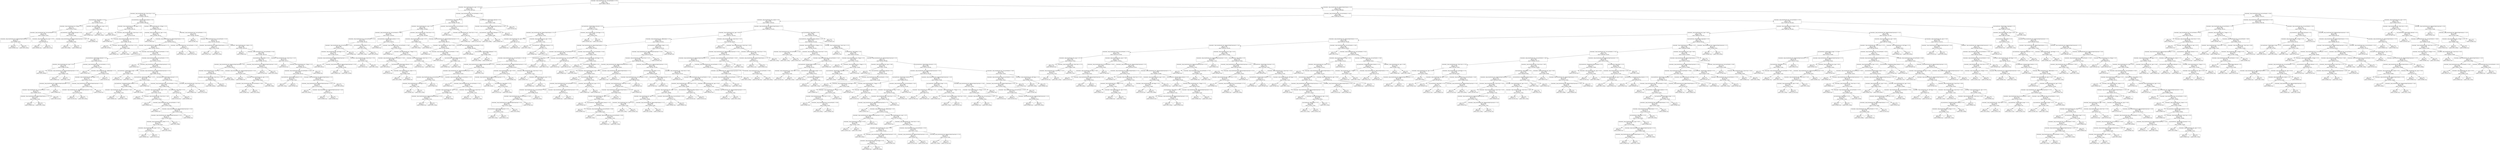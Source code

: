 digraph Tree {
node [shape=box, fontname="helvetica"] ;
edge [fontname="helvetica"] ;
0 [label="remainder__drop_transformed_cols__Survival Months <= 47.5\ngini = 0.5\nsamples = 3621\nvalue = [1810.5, 1810.5]"] ;
1 [label="remainder__drop_transformed_cols__Age <= 57.5\ngini = 0.128\nsamples = 419\nvalue = [72.42, 981.516]"] ;
0 -> 1 [labeldistance=2.5, labelangle=45, headlabel="True"] ;
2 [label="remainder__drop_transformed_cols__Tumor Size <= 15.5\ngini = 0.192\nsamples = 250\nvalue = [59.467, 494.074]"] ;
1 -> 2 ;
3 [label="cat_transformer__Race_Black <= 0.5\ngini = 0.454\nsamples = 40\nvalue = [17.663, 33.159]"] ;
2 -> 3 ;
4 [label="remainder__drop_transformed_cols__N Stage <= 1.5\ngini = 0.5\nsamples = 34\nvalue = [17.075, 16.58]"] ;
3 -> 4 ;
5 [label="remainder__drop_transformed_cols__Survival Months <= 6.5\ngini = 0.415\nsamples = 29\nvalue = [15.897, 6.632]"] ;
4 -> 5 ;
6 [label="remainder__drop_transformed_cols__Regional Node Examined <= 4.0\ngini = 0.15\nsamples = 3\nvalue = [0.589, 6.632]"] ;
5 -> 6 ;
7 [label="gini = 0.0\nsamples = 1\nvalue = [0.589, 0.0]"] ;
6 -> 7 ;
8 [label="gini = 0.0\nsamples = 2\nvalue = [0.0, 6.632]"] ;
6 -> 8 ;
9 [label="remainder__drop_transformed_cols__Age <= 37.0\ngini = 0.0\nsamples = 26\nvalue = [15.308, 0.0]"] ;
5 -> 9 ;
10 [label="gini = 0.0\nsamples = 1\nvalue = [0.589, 0.0]"] ;
9 -> 10 ;
11 [label="gini = 0.0\nsamples = 25\nvalue = [14.72, 0.0]"] ;
9 -> 11 ;
12 [label="cat_transformer__Marital Status_Divorced <= 0.5\ngini = 0.189\nsamples = 5\nvalue = [1.178, 9.948]"] ;
4 -> 12 ;
13 [label="remainder__drop_transformed_cols__Regional Node Examined <= 36.5\ngini = 0.106\nsamples = 4\nvalue = [0.589, 9.948]"] ;
12 -> 13 ;
14 [label="gini = 0.0\nsamples = 3\nvalue = [0.0, 9.948]"] ;
13 -> 14 ;
15 [label="gini = -0.0\nsamples = 1\nvalue = [0.589, 0.0]"] ;
13 -> 15 ;
16 [label="gini = -0.0\nsamples = 1\nvalue = [0.589, 0.0]"] ;
12 -> 16 ;
17 [label="remainder__drop_transformed_cols__Age <= 42.5\ngini = 0.066\nsamples = 6\nvalue = [0.589, 16.58]"] ;
3 -> 17 ;
18 [label="gini = 0.0\nsamples = 1\nvalue = [0.589, 0.0]"] ;
17 -> 18 ;
19 [label="gini = -0.0\nsamples = 5\nvalue = [0.0, 16.58]"] ;
17 -> 19 ;
20 [label="cat_transformer__Estrogen Status_Positive <= 0.5\ngini = 0.152\nsamples = 210\nvalue = [41.803, 460.915]"] ;
2 -> 20 ;
21 [label="remainder__drop_transformed_cols__6th Stage <= 2.5\ngini = 0.014\nsamples = 53\nvalue = [1.178, 169.113]"] ;
20 -> 21 ;
22 [label="gini = 0.0\nsamples = 36\nvalue = [0.0, 119.374]"] ;
21 -> 22 ;
23 [label="remainder__drop_transformed_cols__Tumor Size <= 23.0\ngini = 0.045\nsamples = 17\nvalue = [1.178, 49.739]"] ;
21 -> 23 ;
24 [label="gini = 0.0\nsamples = 1\nvalue = [0.589, 0.0]"] ;
23 -> 24 ;
25 [label="remainder__drop_transformed_cols__Tumor Size <= 43.5\ngini = 0.023\nsamples = 16\nvalue = [0.589, 49.739]"] ;
23 -> 25 ;
26 [label="gini = 0.0\nsamples = 12\nvalue = [0.0, 39.791]"] ;
25 -> 26 ;
27 [label="remainder__drop_transformed_cols__Tumor Size <= 47.5\ngini = 0.106\nsamples = 4\nvalue = [0.589, 9.948]"] ;
25 -> 27 ;
28 [label="gini = 0.0\nsamples = 1\nvalue = [0.589, 0.0]"] ;
27 -> 28 ;
29 [label="gini = 0.0\nsamples = 3\nvalue = [0.0, 9.948]"] ;
27 -> 29 ;
30 [label="remainder__drop_transformed_cols__N Stage <= 0.5\ngini = 0.215\nsamples = 157\nvalue = [40.626, 291.802]"] ;
20 -> 30 ;
31 [label="remainder__drop_transformed_cols__Age <= 34.0\ngini = 0.324\nsamples = 78\nvalue = [27.084, 106.11]"] ;
30 -> 31 ;
32 [label="gini = 0.0\nsamples = 3\nvalue = [1.766, 0.0]"] ;
31 -> 32 ;
33 [label="remainder__drop_transformed_cols__Reginol Node Positive <= 4.5\ngini = 0.311\nsamples = 75\nvalue = [25.318, 106.11]"] ;
31 -> 33 ;
34 [label="remainder__drop_transformed_cols__Regional Node Examined <= 1.5\ngini = 0.297\nsamples = 72\nvalue = [23.551, 106.11]"] ;
33 -> 34 ;
35 [label="gini = 0.0\nsamples = 2\nvalue = [1.178, 0.0]"] ;
34 -> 35 ;
36 [label="remainder__drop_transformed_cols__Survival Months <= 32.5\ngini = 0.288\nsamples = 70\nvalue = [22.374, 106.11]"] ;
34 -> 36 ;
37 [label="cat_transformer__Marital Status_Married <= 0.5\ngini = 0.197\nsamples = 34\nvalue = [8.243, 66.319]"] ;
36 -> 37 ;
38 [label="remainder__drop_transformed_cols__Age <= 51.0\ngini = 0.034\nsamples = 11\nvalue = [0.589, 33.159]"] ;
37 -> 38 ;
39 [label="gini = -0.0\nsamples = 9\nvalue = [0.0, 29.843]"] ;
38 -> 39 ;
40 [label="remainder__drop_transformed_cols__Regional Node Examined <= 13.5\ngini = 0.256\nsamples = 2\nvalue = [0.589, 3.316]"] ;
38 -> 40 ;
41 [label="gini = 0.0\nsamples = 1\nvalue = [0.589, 0.0]"] ;
40 -> 41 ;
42 [label="gini = 0.0\nsamples = 1\nvalue = [0.0, 3.316]"] ;
40 -> 42 ;
43 [label="remainder__drop_transformed_cols__Survival Months <= 11.0\ngini = 0.305\nsamples = 23\nvalue = [7.654, 33.159]"] ;
37 -> 43 ;
44 [label="gini = 0.0\nsamples = 4\nvalue = [2.355, 0.0]"] ;
43 -> 44 ;
45 [label="remainder__drop_transformed_cols__differentiate <= 1.5\ngini = 0.238\nsamples = 19\nvalue = [5.299, 33.159]"] ;
43 -> 45 ;
46 [label="remainder__drop_transformed_cols__6th Stage <= 2.0\ngini = 0.197\nsamples = 17\nvalue = [4.121, 33.159]"] ;
45 -> 46 ;
47 [label="remainder__drop_transformed_cols__Regional Node Examined <= 21.5\ngini = 0.081\nsamples = 10\nvalue = [1.178, 26.527]"] ;
46 -> 47 ;
48 [label="remainder__drop_transformed_cols__Survival Months <= 22.0\ngini = 0.042\nsamples = 9\nvalue = [0.589, 26.527]"] ;
47 -> 48 ;
49 [label="remainder__drop_transformed_cols__Reginol Node Positive <= 1.5\ngini = 0.256\nsamples = 2\nvalue = [0.589, 3.316]"] ;
48 -> 49 ;
50 [label="gini = 0.0\nsamples = 1\nvalue = [0.589, 0.0]"] ;
49 -> 50 ;
51 [label="gini = 0.0\nsamples = 1\nvalue = [0.0, 3.316]"] ;
49 -> 51 ;
52 [label="gini = -0.0\nsamples = 7\nvalue = [0.0, 23.212]"] ;
48 -> 52 ;
53 [label="gini = 0.0\nsamples = 1\nvalue = [0.589, 0.0]"] ;
47 -> 53 ;
54 [label="remainder__drop_transformed_cols__Regional Node Examined <= 12.0\ngini = 0.426\nsamples = 7\nvalue = [2.944, 6.632]"] ;
46 -> 54 ;
55 [label="remainder__drop_transformed_cols__Regional Node Examined <= 6.0\ngini = 0.256\nsamples = 4\nvalue = [1.178, 6.632]"] ;
54 -> 55 ;
56 [label="gini = 0.0\nsamples = 2\nvalue = [1.178, 0.0]"] ;
55 -> 56 ;
57 [label="gini = 0.0\nsamples = 2\nvalue = [0.0, 6.632]"] ;
55 -> 57 ;
58 [label="gini = -0.0\nsamples = 3\nvalue = [1.766, 0.0]"] ;
54 -> 58 ;
59 [label="gini = -0.0\nsamples = 2\nvalue = [1.178, 0.0]"] ;
45 -> 59 ;
60 [label="remainder__drop_transformed_cols__Survival Months <= 37.5\ngini = 0.387\nsamples = 36\nvalue = [14.131, 39.791]"] ;
36 -> 60 ;
61 [label="gini = 0.0\nsamples = 4\nvalue = [2.355, 0.0]"] ;
60 -> 61 ;
62 [label="remainder__drop_transformed_cols__Regional Node Examined <= 8.5\ngini = 0.352\nsamples = 32\nvalue = [11.776, 39.791]"] ;
60 -> 62 ;
63 [label="cat_transformer__Marital Status_Single  <= 0.5\ngini = 0.498\nsamples = 6\nvalue = [2.944, 3.316]"] ;
62 -> 63 ;
64 [label="gini = 0.0\nsamples = 5\nvalue = [2.944, 0.0]"] ;
63 -> 64 ;
65 [label="gini = 0.0\nsamples = 1\nvalue = [0.0, 3.316]"] ;
63 -> 65 ;
66 [label="remainder__drop_transformed_cols__Regional Node Examined <= 12.5\ngini = 0.314\nsamples = 26\nvalue = [8.832, 36.475]"] ;
62 -> 66 ;
67 [label="cat_transformer__Marital Status_Single  <= 0.5\ngini = 0.106\nsamples = 8\nvalue = [1.178, 19.896]"] ;
66 -> 67 ;
68 [label="cat_transformer__Progesterone Status_Positive <= 0.5\ngini = 0.056\nsamples = 7\nvalue = [0.589, 19.896]"] ;
67 -> 68 ;
69 [label="remainder__drop_transformed_cols__Survival Months <= 46.5\ngini = 0.256\nsamples = 2\nvalue = [0.589, 3.316]"] ;
68 -> 69 ;
70 [label="gini = 0.0\nsamples = 1\nvalue = [0.589, 0.0]"] ;
69 -> 70 ;
71 [label="gini = 0.0\nsamples = 1\nvalue = [0.0, 3.316]"] ;
69 -> 71 ;
72 [label="gini = 0.0\nsamples = 5\nvalue = [0.0, 16.58]"] ;
68 -> 72 ;
73 [label="gini = 0.0\nsamples = 1\nvalue = [0.589, 0.0]"] ;
67 -> 73 ;
74 [label="cat_transformer__Marital Status_Divorced <= 0.5\ngini = 0.432\nsamples = 18\nvalue = [7.654, 16.58]"] ;
66 -> 74 ;
75 [label="remainder__drop_transformed_cols__Survival Months <= 45.5\ngini = 0.387\nsamples = 15\nvalue = [5.888, 16.58]"] ;
74 -> 75 ;
76 [label="remainder__drop_transformed_cols__Age <= 37.5\ngini = 0.319\nsamples = 12\nvalue = [4.121, 16.58]"] ;
75 -> 76 ;
77 [label="gini = 0.0\nsamples = 1\nvalue = [0.589, 0.0]"] ;
76 -> 77 ;
78 [label="remainder__drop_transformed_cols__Tumor Size <= 18.0\ngini = 0.29\nsamples = 11\nvalue = [3.533, 16.58]"] ;
76 -> 78 ;
79 [label="gini = 0.0\nsamples = 1\nvalue = [0.589, 0.0]"] ;
78 -> 79 ;
80 [label="remainder__drop_transformed_cols__Survival Months <= 39.5\ngini = 0.256\nsamples = 10\nvalue = [2.944, 16.58]"] ;
78 -> 80 ;
81 [label="gini = 0.0\nsamples = 1\nvalue = [0.589, 0.0]"] ;
80 -> 81 ;
82 [label="remainder__drop_transformed_cols__Regional Node Examined <= 40.5\ngini = 0.218\nsamples = 9\nvalue = [2.355, 16.58]"] ;
80 -> 82 ;
83 [label="remainder__drop_transformed_cols__Regional Node Examined <= 21.5\ngini = 0.174\nsamples = 8\nvalue = [1.766, 16.58]"] ;
82 -> 83 ;
84 [label="remainder__drop_transformed_cols__Grade <= 1.5\ngini = 0.332\nsamples = 5\nvalue = [1.766, 6.632]"] ;
83 -> 84 ;
85 [label="remainder__drop_transformed_cols__Age <= 44.5\ngini = 0.0\nsamples = 3\nvalue = [1.766, 0.0]"] ;
84 -> 85 ;
86 [label="gini = 0.0\nsamples = 1\nvalue = [0.589, 0.0]"] ;
85 -> 86 ;
87 [label="gini = 0.0\nsamples = 2\nvalue = [1.178, 0.0]"] ;
85 -> 87 ;
88 [label="gini = -0.0\nsamples = 2\nvalue = [0.0, 6.632]"] ;
84 -> 88 ;
89 [label="gini = 0.0\nsamples = 3\nvalue = [0.0, 9.948]"] ;
83 -> 89 ;
90 [label="gini = 0.0\nsamples = 1\nvalue = [0.589, 0.0]"] ;
82 -> 90 ;
91 [label="cat_transformer__Race_Other <= 0.5\ngini = 0.0\nsamples = 3\nvalue = [1.766, 0.0]"] ;
75 -> 91 ;
92 [label="gini = 0.0\nsamples = 2\nvalue = [1.178, 0.0]"] ;
91 -> 92 ;
93 [label="gini = 0.0\nsamples = 1\nvalue = [0.589, 0.0]"] ;
91 -> 93 ;
94 [label="remainder__drop_transformed_cols__Tumor Size <= 27.5\ngini = 0.0\nsamples = 3\nvalue = [1.766, 0.0]"] ;
74 -> 94 ;
95 [label="gini = 0.0\nsamples = 1\nvalue = [0.589, 0.0]"] ;
94 -> 95 ;
96 [label="gini = 0.0\nsamples = 2\nvalue = [1.178, 0.0]"] ;
94 -> 96 ;
97 [label="remainder__drop_transformed_cols__Survival Months <= 16.0\ngini = 0.0\nsamples = 3\nvalue = [1.766, 0.0]"] ;
33 -> 97 ;
98 [label="gini = 0.0\nsamples = 1\nvalue = [0.589, 0.0]"] ;
97 -> 98 ;
99 [label="gini = 0.0\nsamples = 2\nvalue = [1.178, 0.0]"] ;
97 -> 99 ;
100 [label="remainder__drop_transformed_cols__Survival Months <= 4.5\ngini = 0.127\nsamples = 79\nvalue = [13.542, 185.692]"] ;
30 -> 100 ;
101 [label="gini = 0.0\nsamples = 3\nvalue = [1.766, 0.0]"] ;
100 -> 101 ;
102 [label="remainder__drop_transformed_cols__Survival Months <= 15.5\ngini = 0.112\nsamples = 76\nvalue = [11.776, 185.692]"] ;
100 -> 102 ;
103 [label="remainder__drop_transformed_cols__Reginol Node Positive <= 11.0\ngini = 0.29\nsamples = 11\nvalue = [3.533, 16.58]"] ;
102 -> 103 ;
104 [label="gini = -0.0\nsamples = 6\nvalue = [3.533, 0.0]"] ;
103 -> 104 ;
105 [label="gini = 0.0\nsamples = 5\nvalue = [0.0, 16.58]"] ;
103 -> 105 ;
106 [label="remainder__drop_transformed_cols__Grade <= 0.5\ngini = 0.089\nsamples = 65\nvalue = [8.243, 169.113]"] ;
102 -> 106 ;
107 [label="gini = 0.0\nsamples = 1\nvalue = [0.589, 0.0]"] ;
106 -> 107 ;
108 [label="remainder__drop_transformed_cols__Survival Months <= 36.5\ngini = 0.083\nsamples = 64\nvalue = [7.654, 169.113]"] ;
106 -> 108 ;
109 [label="cat_transformer__Race_Other <= 0.5\ngini = 0.05\nsamples = 39\nvalue = [2.944, 112.742]"] ;
108 -> 109 ;
110 [label="remainder__drop_transformed_cols__Regional Node Examined <= 20.5\ngini = 0.032\nsamples = 35\nvalue = [1.766, 106.11]"] ;
109 -> 110 ;
111 [label="remainder__drop_transformed_cols__Tumor Size <= 30.5\ngini = 0.013\nsamples = 28\nvalue = [0.589, 89.53]"] ;
110 -> 111 ;
112 [label="remainder__drop_transformed_cols__Tumor Size <= 29.0\ngini = 0.038\nsamples = 10\nvalue = [0.589, 29.843]"] ;
111 -> 112 ;
113 [label="gini = 0.0\nsamples = 9\nvalue = [0.0, 29.843]"] ;
112 -> 113 ;
114 [label="gini = 0.0\nsamples = 1\nvalue = [0.589, 0.0]"] ;
112 -> 114 ;
115 [label="gini = 0.0\nsamples = 18\nvalue = [0.0, 59.687]"] ;
111 -> 115 ;
116 [label="remainder__drop_transformed_cols__Regional Node Examined <= 22.0\ngini = 0.124\nsamples = 7\nvalue = [1.178, 16.58]"] ;
110 -> 116 ;
117 [label="gini = 0.0\nsamples = 1\nvalue = [0.589, 0.0]"] ;
116 -> 117 ;
118 [label="remainder__drop_transformed_cols__Age <= 47.0\ngini = 0.066\nsamples = 6\nvalue = [0.589, 16.58]"] ;
116 -> 118 ;
119 [label="remainder__drop_transformed_cols__Survival Months <= 28.5\ngini = 0.15\nsamples = 3\nvalue = [0.589, 6.632]"] ;
118 -> 119 ;
120 [label="gini = 0.0\nsamples = 1\nvalue = [0.589, 0.0]"] ;
119 -> 120 ;
121 [label="gini = 0.0\nsamples = 2\nvalue = [0.0, 6.632]"] ;
119 -> 121 ;
122 [label="gini = 0.0\nsamples = 3\nvalue = [0.0, 9.948]"] ;
118 -> 122 ;
123 [label="remainder__drop_transformed_cols__Regional Node Examined <= 20.5\ngini = 0.256\nsamples = 4\nvalue = [1.178, 6.632]"] ;
109 -> 123 ;
124 [label="gini = 0.0\nsamples = 2\nvalue = [1.178, 0.0]"] ;
123 -> 124 ;
125 [label="gini = -0.0\nsamples = 2\nvalue = [0.0, 6.632]"] ;
123 -> 125 ;
126 [label="remainder__drop_transformed_cols__Tumor Size <= 21.5\ngini = 0.142\nsamples = 25\nvalue = [4.71, 56.371]"] ;
108 -> 126 ;
127 [label="gini = 0.0\nsamples = 2\nvalue = [1.178, 0.0]"] ;
126 -> 127 ;
128 [label="remainder__drop_transformed_cols__T Stage <= 2.5\ngini = 0.111\nsamples = 23\nvalue = [3.533, 56.371]"] ;
126 -> 128 ;
129 [label="remainder__drop_transformed_cols__Survival Months <= 39.0\ngini = 0.094\nsamples = 22\nvalue = [2.944, 56.371]"] ;
128 -> 129 ;
130 [label="cat_transformer__Marital Status_Married <= 0.5\ngini = 0.454\nsamples = 4\nvalue = [1.766, 3.316]"] ;
129 -> 130 ;
131 [label="gini = 0.0\nsamples = 1\nvalue = [0.0, 3.316]"] ;
130 -> 131 ;
132 [label="gini = 0.0\nsamples = 3\nvalue = [1.766, 0.0]"] ;
130 -> 132 ;
133 [label="remainder__drop_transformed_cols__Reginol Node Positive <= 4.5\ngini = 0.042\nsamples = 18\nvalue = [1.178, 53.055]"] ;
129 -> 133 ;
134 [label="remainder__drop_transformed_cols__Regional Node Examined <= 12.5\ngini = 0.256\nsamples = 4\nvalue = [1.178, 6.632]"] ;
133 -> 134 ;
135 [label="gini = 0.0\nsamples = 2\nvalue = [0.0, 6.632]"] ;
134 -> 135 ;
136 [label="remainder__drop_transformed_cols__Regional Node Examined <= 16.0\ngini = 0.0\nsamples = 2\nvalue = [1.178, 0.0]"] ;
134 -> 136 ;
137 [label="gini = 0.0\nsamples = 1\nvalue = [0.589, 0.0]"] ;
136 -> 137 ;
138 [label="gini = 0.0\nsamples = 1\nvalue = [0.589, 0.0]"] ;
136 -> 138 ;
139 [label="gini = 0.0\nsamples = 14\nvalue = [0.0, 46.423]"] ;
133 -> 139 ;
140 [label="gini = -0.0\nsamples = 1\nvalue = [0.589, 0.0]"] ;
128 -> 140 ;
141 [label="remainder__drop_transformed_cols__Survival Months <= 46.5\ngini = 0.05\nsamples = 169\nvalue = [12.953, 487.442]"] ;
1 -> 141 ;
142 [label="cat_transformer__Race_Other <= 0.5\ngini = 0.042\nsamples = 162\nvalue = [10.598, 477.495]"] ;
141 -> 142 ;
143 [label="remainder__drop_transformed_cols__Age <= 61.5\ngini = 0.036\nsamples = 157\nvalue = [8.832, 470.863]"] ;
142 -> 143 ;
144 [label="remainder__drop_transformed_cols__Survival Months <= 36.5\ngini = 0.087\nsamples = 52\nvalue = [6.477, 135.953]"] ;
143 -> 144 ;
145 [label="remainder__drop_transformed_cols__Survival Months <= 23.5\ngini = 0.047\nsamples = 33\nvalue = [2.355, 96.162]"] ;
144 -> 145 ;
146 [label="remainder__drop_transformed_cols__Survival Months <= 22.0\ngini = 0.098\nsamples = 17\nvalue = [2.355, 43.107]"] ;
145 -> 146 ;
147 [label="remainder__drop_transformed_cols__6th Stage <= 2.5\ngini = 0.076\nsamples = 16\nvalue = [1.766, 43.107]"] ;
146 -> 147 ;
148 [label="remainder__drop_transformed_cols__Regional Node Examined <= 17.5\ngini = 0.029\nsamples = 13\nvalue = [0.589, 39.791]"] ;
147 -> 148 ;
149 [label="gini = 0.0\nsamples = 8\nvalue = [0.0, 26.527]"] ;
148 -> 149 ;
150 [label="remainder__drop_transformed_cols__Regional Node Examined <= 19.5\ngini = 0.081\nsamples = 5\nvalue = [0.589, 13.264]"] ;
148 -> 150 ;
151 [label="gini = 0.0\nsamples = 1\nvalue = [0.589, 0.0]"] ;
150 -> 151 ;
152 [label="gini = 0.0\nsamples = 4\nvalue = [0.0, 13.264]"] ;
150 -> 152 ;
153 [label="remainder__drop_transformed_cols__Tumor Size <= 75.0\ngini = 0.387\nsamples = 3\nvalue = [1.178, 3.316]"] ;
147 -> 153 ;
154 [label="gini = -0.0\nsamples = 2\nvalue = [1.178, 0.0]"] ;
153 -> 154 ;
155 [label="gini = 0.0\nsamples = 1\nvalue = [0.0, 3.316]"] ;
153 -> 155 ;
156 [label="gini = -0.0\nsamples = 1\nvalue = [0.589, 0.0]"] ;
146 -> 156 ;
157 [label="cat_transformer__Race_White <= 0.5\ngini = 0.0\nsamples = 16\nvalue = [0.0, 53.055]"] ;
145 -> 157 ;
158 [label="gini = 0.0\nsamples = 1\nvalue = [0.0, 3.316]"] ;
157 -> 158 ;
159 [label="gini = 0.0\nsamples = 15\nvalue = [0.0, 49.739]"] ;
157 -> 159 ;
160 [label="cat_transformer__Estrogen Status_Positive <= 0.5\ngini = 0.17\nsamples = 19\nvalue = [4.121, 39.791]"] ;
144 -> 160 ;
161 [label="gini = 0.0\nsamples = 1\nvalue = [0.589, 0.0]"] ;
160 -> 161 ;
162 [label="remainder__drop_transformed_cols__Survival Months <= 38.0\ngini = 0.15\nsamples = 18\nvalue = [3.533, 39.791]"] ;
160 -> 162 ;
163 [label="gini = 0.0\nsamples = 1\nvalue = [0.589, 0.0]"] ;
162 -> 163 ;
164 [label="remainder__drop_transformed_cols__T Stage <= 1.5\ngini = 0.128\nsamples = 17\nvalue = [2.944, 39.791]"] ;
162 -> 164 ;
165 [label="remainder__drop_transformed_cols__Survival Months <= 44.0\ngini = 0.088\nsamples = 14\nvalue = [1.766, 36.475]"] ;
164 -> 165 ;
166 [label="gini = -0.0\nsamples = 8\nvalue = [0.0, 26.527]"] ;
165 -> 166 ;
167 [label="cat_transformer__Marital Status_Married <= 0.5\ngini = 0.256\nsamples = 6\nvalue = [1.766, 9.948]"] ;
165 -> 167 ;
168 [label="gini = 0.0\nsamples = 2\nvalue = [1.178, 0.0]"] ;
167 -> 168 ;
169 [label="remainder__drop_transformed_cols__Grade <= 1.5\ngini = 0.106\nsamples = 4\nvalue = [0.589, 9.948]"] ;
167 -> 169 ;
170 [label="gini = 0.0\nsamples = 3\nvalue = [0.0, 9.948]"] ;
169 -> 170 ;
171 [label="gini = -0.0\nsamples = 1\nvalue = [0.589, 0.0]"] ;
169 -> 171 ;
172 [label="remainder__drop_transformed_cols__Tumor Size <= 71.5\ngini = 0.387\nsamples = 3\nvalue = [1.178, 3.316]"] ;
164 -> 172 ;
173 [label="gini = -0.0\nsamples = 2\nvalue = [1.178, 0.0]"] ;
172 -> 173 ;
174 [label="gini = 0.0\nsamples = 1\nvalue = [0.0, 3.316]"] ;
172 -> 174 ;
175 [label="remainder__drop_transformed_cols__Tumor Size <= 5.5\ngini = 0.014\nsamples = 105\nvalue = [2.355, 334.909]"] ;
143 -> 175 ;
176 [label="remainder__drop_transformed_cols__Age <= 67.5\ngini = 0.15\nsamples = 3\nvalue = [0.589, 6.632]"] ;
175 -> 176 ;
177 [label="gini = 0.0\nsamples = 2\nvalue = [0.0, 6.632]"] ;
176 -> 177 ;
178 [label="gini = 0.0\nsamples = 1\nvalue = [0.589, 0.0]"] ;
176 -> 178 ;
179 [label="remainder__drop_transformed_cols__Regional Node Examined <= 2.5\ngini = 0.011\nsamples = 102\nvalue = [1.766, 328.277]"] ;
175 -> 179 ;
180 [label="remainder__drop_transformed_cols__Age <= 63.0\ngini = 0.073\nsamples = 11\nvalue = [1.178, 29.843]"] ;
179 -> 180 ;
181 [label="gini = 0.0\nsamples = 1\nvalue = [0.589, 0.0]"] ;
180 -> 181 ;
182 [label="remainder__drop_transformed_cols__Survival Months <= 38.5\ngini = 0.038\nsamples = 10\nvalue = [0.589, 29.843]"] ;
180 -> 182 ;
183 [label="gini = -0.0\nsamples = 8\nvalue = [0.0, 26.527]"] ;
182 -> 183 ;
184 [label="cat_transformer__Marital Status_Married <= 0.5\ngini = 0.256\nsamples = 2\nvalue = [0.589, 3.316]"] ;
182 -> 184 ;
185 [label="gini = 0.0\nsamples = 1\nvalue = [0.589, 0.0]"] ;
184 -> 185 ;
186 [label="gini = 0.0\nsamples = 1\nvalue = [0.0, 3.316]"] ;
184 -> 186 ;
187 [label="remainder__drop_transformed_cols__Survival Months <= 45.5\ngini = 0.004\nsamples = 91\nvalue = [0.589, 298.434]"] ;
179 -> 187 ;
188 [label="gini = 0.0\nsamples = 87\nvalue = [0.0, 288.486]"] ;
187 -> 188 ;
189 [label="cat_transformer__Marital Status_Widowed <= 0.5\ngini = 0.106\nsamples = 4\nvalue = [0.589, 9.948]"] ;
187 -> 189 ;
190 [label="gini = 0.0\nsamples = 3\nvalue = [0.0, 9.948]"] ;
189 -> 190 ;
191 [label="gini = -0.0\nsamples = 1\nvalue = [0.589, 0.0]"] ;
189 -> 191 ;
192 [label="remainder__drop_transformed_cols__Survival Months <= 23.5\ngini = 0.332\nsamples = 5\nvalue = [1.766, 6.632]"] ;
142 -> 192 ;
193 [label="gini = 0.0\nsamples = 2\nvalue = [0.0, 6.632]"] ;
192 -> 193 ;
194 [label="remainder__drop_transformed_cols__Tumor Size <= 33.5\ngini = 0.0\nsamples = 3\nvalue = [1.766, 0.0]"] ;
192 -> 194 ;
195 [label="gini = 0.0\nsamples = 1\nvalue = [0.589, 0.0]"] ;
194 -> 195 ;
196 [label="gini = 0.0\nsamples = 2\nvalue = [1.178, 0.0]"] ;
194 -> 196 ;
197 [label="cat_transformer__Marital Status_Married <= 0.5\ngini = 0.31\nsamples = 7\nvalue = [2.355, 9.948]"] ;
141 -> 197 ;
198 [label="remainder__drop_transformed_cols__Regional Node Examined <= 18.0\ngini = 0.189\nsamples = 5\nvalue = [1.178, 9.948]"] ;
197 -> 198 ;
199 [label="cat_transformer__Marital Status_Widowed <= 0.5\ngini = 0.106\nsamples = 4\nvalue = [0.589, 9.948]"] ;
198 -> 199 ;
200 [label="gini = 0.0\nsamples = 3\nvalue = [0.0, 9.948]"] ;
199 -> 200 ;
201 [label="gini = -0.0\nsamples = 1\nvalue = [0.589, 0.0]"] ;
199 -> 201 ;
202 [label="gini = -0.0\nsamples = 1\nvalue = [0.589, 0.0]"] ;
198 -> 202 ;
203 [label="gini = -0.0\nsamples = 2\nvalue = [1.178, 0.0]"] ;
197 -> 203 ;
204 [label="remainder__drop_transformed_cols__Reginol Node Positive <= 8.5\ngini = 0.437\nsamples = 3202\nvalue = [1738.08, 828.984]"] ;
0 -> 204 [labeldistance=2.5, labelangle=-45, headlabel="False"] ;
205 [label="remainder__drop_transformed_cols__Survival Months <= 63.5\ngini = 0.394\nsamples = 2811\nvalue = [1553.203, 573.657]"] ;
204 -> 205 ;
206 [label="remainder__drop_transformed_cols__Grade <= 0.5\ngini = 0.484\nsamples = 774\nvalue = [405.67, 281.854]"] ;
205 -> 206 ;
207 [label="cat_transformer__Marital Status_Divorced <= 0.5\ngini = 0.225\nsamples = 117\nvalue = [67.121, 9.948]"] ;
206 -> 207 ;
208 [label="remainder__drop_transformed_cols__Reginol Node Positive <= 4.5\ngini = 0.097\nsamples = 106\nvalue = [61.822, 3.316]"] ;
207 -> 208 ;
209 [label="remainder__drop_transformed_cols__Age <= 35.5\ngini = 0.0\nsamples = 97\nvalue = [57.112, 0.0]"] ;
208 -> 209 ;
210 [label="gini = 0.0\nsamples = 1\nvalue = [0.589, 0.0]"] ;
209 -> 210 ;
211 [label="gini = 0.0\nsamples = 96\nvalue = [56.523, 0.0]"] ;
209 -> 211 ;
212 [label="remainder__drop_transformed_cols__Age <= 49.5\ngini = 0.485\nsamples = 9\nvalue = [4.71, 3.316]"] ;
208 -> 212 ;
213 [label="gini = 0.0\nsamples = 1\nvalue = [0.0, 3.316]"] ;
212 -> 213 ;
214 [label="cat_transformer__Marital Status_Married <= 0.5\ngini = 0.0\nsamples = 8\nvalue = [4.71, 0.0]"] ;
212 -> 214 ;
215 [label="gini = 0.0\nsamples = 1\nvalue = [0.589, 0.0]"] ;
214 -> 215 ;
216 [label="gini = 0.0\nsamples = 7\nvalue = [4.121, 0.0]"] ;
214 -> 216 ;
217 [label="remainder__drop_transformed_cols__6th Stage <= 2.0\ngini = 0.494\nsamples = 11\nvalue = [5.299, 6.632]"] ;
207 -> 217 ;
218 [label="gini = 0.0\nsamples = 9\nvalue = [5.299, 0.0]"] ;
217 -> 218 ;
219 [label="gini = -0.0\nsamples = 2\nvalue = [0.0, 6.632]"] ;
217 -> 219 ;
220 [label="remainder__drop_transformed_cols__Reginol Node Positive <= 2.5\ngini = 0.494\nsamples = 657\nvalue = [338.549, 271.907]"] ;
206 -> 220 ;
221 [label="remainder__drop_transformed_cols__Age <= 65.5\ngini = 0.464\nsamples = 419\nvalue = [223.737, 129.321]"] ;
220 -> 221 ;
222 [label="remainder__drop_transformed_cols__differentiate <= 0.5\ngini = 0.442\nsamples = 374\nvalue = [202.54, 99.478]"] ;
221 -> 222 ;
223 [label="remainder__drop_transformed_cols__Reginol Node Positive <= 1.5\ngini = 0.5\nsamples = 104\nvalue = [52.401, 49.739]"] ;
222 -> 223 ;
224 [label="remainder__drop_transformed_cols__Survival Months <= 59.5\ngini = 0.492\nsamples = 70\nvalue = [33.56, 43.107]"] ;
223 -> 224 ;
225 [label="remainder__drop_transformed_cols__Survival Months <= 55.5\ngini = 0.457\nsamples = 53\nvalue = [23.551, 43.107]"] ;
224 -> 225 ;
226 [label="remainder__drop_transformed_cols__Regional Node Examined <= 15.5\ngini = 0.499\nsamples = 36\nvalue = [18.252, 16.58]"] ;
225 -> 226 ;
227 [label="remainder__drop_transformed_cols__Regional Node Examined <= 6.5\ngini = 0.495\nsamples = 28\nvalue = [13.542, 16.58]"] ;
226 -> 227 ;
228 [label="remainder__drop_transformed_cols__Survival Months <= 49.0\ngini = 0.422\nsamples = 14\nvalue = [7.654, 3.316]"] ;
227 -> 228 ;
229 [label="remainder__drop_transformed_cols__6th Stage <= 1.5\ngini = 0.256\nsamples = 2\nvalue = [0.589, 3.316]"] ;
228 -> 229 ;
230 [label="gini = 0.0\nsamples = 1\nvalue = [0.589, 0.0]"] ;
229 -> 230 ;
231 [label="gini = 0.0\nsamples = 1\nvalue = [0.0, 3.316]"] ;
229 -> 231 ;
232 [label="gini = -0.0\nsamples = 12\nvalue = [7.065, 0.0]"] ;
228 -> 232 ;
233 [label="remainder__drop_transformed_cols__Survival Months <= 51.5\ngini = 0.426\nsamples = 14\nvalue = [5.888, 13.264]"] ;
227 -> 233 ;
234 [label="gini = 0.0\nsamples = 5\nvalue = [2.944, 0.0]"] ;
233 -> 234 ;
235 [label="remainder__drop_transformed_cols__Survival Months <= 53.5\ngini = 0.297\nsamples = 9\nvalue = [2.944, 13.264]"] ;
233 -> 235 ;
236 [label="remainder__drop_transformed_cols__Age <= 56.0\ngini = 0.106\nsamples = 4\nvalue = [0.589, 9.948]"] ;
235 -> 236 ;
237 [label="remainder__drop_transformed_cols__Regional Node Examined <= 11.0\ngini = 0.256\nsamples = 2\nvalue = [0.589, 3.316]"] ;
236 -> 237 ;
238 [label="gini = 0.0\nsamples = 1\nvalue = [0.589, 0.0]"] ;
237 -> 238 ;
239 [label="gini = 0.0\nsamples = 1\nvalue = [0.0, 3.316]"] ;
237 -> 239 ;
240 [label="gini = -0.0\nsamples = 2\nvalue = [0.0, 6.632]"] ;
236 -> 240 ;
241 [label="remainder__drop_transformed_cols__Tumor Size <= 34.5\ngini = 0.486\nsamples = 5\nvalue = [2.355, 3.316]"] ;
235 -> 241 ;
242 [label="gini = 0.0\nsamples = 4\nvalue = [2.355, 0.0]"] ;
241 -> 242 ;
243 [label="gini = 0.0\nsamples = 1\nvalue = [0.0, 3.316]"] ;
241 -> 243 ;
244 [label="gini = -0.0\nsamples = 8\nvalue = [4.71, 0.0]"] ;
226 -> 244 ;
245 [label="remainder__drop_transformed_cols__Regional Node Examined <= 14.5\ngini = 0.278\nsamples = 17\nvalue = [5.299, 26.527]"] ;
225 -> 245 ;
246 [label="remainder__drop_transformed_cols__Age <= 63.5\ngini = 0.131\nsamples = 10\nvalue = [1.766, 23.212]"] ;
245 -> 246 ;
247 [label="remainder__drop_transformed_cols__Regional Node Examined <= 7.0\ngini = 0.092\nsamples = 9\nvalue = [1.178, 23.212]"] ;
246 -> 247 ;
248 [label="gini = -0.0\nsamples = 5\nvalue = [0.0, 16.58]"] ;
247 -> 248 ;
249 [label="cat_transformer__Race_Black <= 0.5\ngini = 0.256\nsamples = 4\nvalue = [1.178, 6.632]"] ;
247 -> 249 ;
250 [label="gini = 0.0\nsamples = 2\nvalue = [1.178, 0.0]"] ;
249 -> 250 ;
251 [label="gini = 0.0\nsamples = 2\nvalue = [0.0, 6.632]"] ;
249 -> 251 ;
252 [label="gini = 0.0\nsamples = 1\nvalue = [0.589, 0.0]"] ;
246 -> 252 ;
253 [label="remainder__drop_transformed_cols__Tumor Size <= 31.5\ngini = 0.499\nsamples = 7\nvalue = [3.533, 3.316]"] ;
245 -> 253 ;
254 [label="gini = 0.0\nsamples = 5\nvalue = [2.944, 0.0]"] ;
253 -> 254 ;
255 [label="remainder__drop_transformed_cols__Age <= 51.5\ngini = 0.256\nsamples = 2\nvalue = [0.589, 3.316]"] ;
253 -> 255 ;
256 [label="gini = 0.0\nsamples = 1\nvalue = [0.589, 0.0]"] ;
255 -> 256 ;
257 [label="gini = 0.0\nsamples = 1\nvalue = [0.0, 3.316]"] ;
255 -> 257 ;
258 [label="cat_transformer__Race_White <= 0.5\ngini = 0.0\nsamples = 17\nvalue = [10.009, 0.0]"] ;
224 -> 258 ;
259 [label="gini = 0.0\nsamples = 6\nvalue = [3.533, 0.0]"] ;
258 -> 259 ;
260 [label="gini = 0.0\nsamples = 11\nvalue = [6.477, 0.0]"] ;
258 -> 260 ;
261 [label="remainder__drop_transformed_cols__Survival Months <= 60.5\ngini = 0.385\nsamples = 34\nvalue = [18.841, 6.632]"] ;
223 -> 261 ;
262 [label="remainder__drop_transformed_cols__Survival Months <= 49.5\ngini = 0.0\nsamples = 26\nvalue = [15.308, 0.0]"] ;
261 -> 262 ;
263 [label="gini = 0.0\nsamples = 2\nvalue = [1.178, 0.0]"] ;
262 -> 263 ;
264 [label="gini = 0.0\nsamples = 24\nvalue = [14.131, 0.0]"] ;
262 -> 264 ;
265 [label="remainder__drop_transformed_cols__6th Stage <= 2.0\ngini = 0.454\nsamples = 8\nvalue = [3.533, 6.632]"] ;
261 -> 265 ;
266 [label="gini = -0.0\nsamples = 5\nvalue = [2.944, 0.0]"] ;
265 -> 266 ;
267 [label="cat_transformer__Race_White <= 0.5\ngini = 0.15\nsamples = 3\nvalue = [0.589, 6.632]"] ;
265 -> 267 ;
268 [label="gini = 0.0\nsamples = 1\nvalue = [0.589, 0.0]"] ;
267 -> 268 ;
269 [label="gini = 0.0\nsamples = 2\nvalue = [0.0, 6.632]"] ;
267 -> 269 ;
270 [label="cat_transformer__Marital Status_Single  <= 0.5\ngini = 0.374\nsamples = 270\nvalue = [150.139, 49.739]"] ;
222 -> 270 ;
271 [label="remainder__drop_transformed_cols__Regional Node Examined <= 20.5\ngini = 0.408\nsamples = 226\nvalue = [124.233, 49.739]"] ;
270 -> 271 ;
272 [label="remainder__drop_transformed_cols__Tumor Size <= 11.5\ngini = 0.434\nsamples = 196\nvalue = [106.569, 49.739]"] ;
271 -> 272 ;
273 [label="remainder__drop_transformed_cols__Regional Node Examined <= 12.5\ngini = 0.499\nsamples = 31\nvalue = [15.308, 16.58]"] ;
272 -> 273 ;
274 [label="remainder__drop_transformed_cols__Age <= 47.5\ngini = 0.469\nsamples = 22\nvalue = [10.009, 16.58]"] ;
273 -> 274 ;
275 [label="gini = 0.0\nsamples = 3\nvalue = [1.766, 0.0]"] ;
274 -> 275 ;
276 [label="cat_transformer__Race_Other <= 0.5\ngini = 0.444\nsamples = 19\nvalue = [8.243, 16.58]"] ;
274 -> 276 ;
277 [label="remainder__drop_transformed_cols__Survival Months <= 61.5\ngini = 0.419\nsamples = 17\nvalue = [7.065, 16.58]"] ;
276 -> 277 ;
278 [label="remainder__drop_transformed_cols__Survival Months <= 59.0\ngini = 0.387\nsamples = 15\nvalue = [5.888, 16.58]"] ;
277 -> 278 ;
279 [label="remainder__drop_transformed_cols__Survival Months <= 53.5\ngini = 0.467\nsamples = 13\nvalue = [5.888, 9.948]"] ;
278 -> 279 ;
280 [label="remainder__drop_transformed_cols__Regional Node Examined <= 4.5\ngini = 0.414\nsamples = 10\nvalue = [4.121, 9.948]"] ;
279 -> 280 ;
281 [label="cat_transformer__Marital Status_Married <= 0.5\ngini = 0.494\nsamples = 8\nvalue = [4.121, 3.316]"] ;
280 -> 281 ;
282 [label="gini = 0.0\nsamples = 1\nvalue = [0.0, 3.316]"] ;
281 -> 282 ;
283 [label="gini = 0.0\nsamples = 7\nvalue = [4.121, 0.0]"] ;
281 -> 283 ;
284 [label="gini = 0.0\nsamples = 2\nvalue = [0.0, 6.632]"] ;
280 -> 284 ;
285 [label="gini = -0.0\nsamples = 3\nvalue = [1.766, 0.0]"] ;
279 -> 285 ;
286 [label="gini = 0.0\nsamples = 2\nvalue = [0.0, 6.632]"] ;
278 -> 286 ;
287 [label="remainder__drop_transformed_cols__Regional Node Examined <= 8.0\ngini = 0.0\nsamples = 2\nvalue = [1.178, 0.0]"] ;
277 -> 287 ;
288 [label="gini = 0.0\nsamples = 1\nvalue = [0.589, 0.0]"] ;
287 -> 288 ;
289 [label="gini = 0.0\nsamples = 1\nvalue = [0.589, 0.0]"] ;
287 -> 289 ;
290 [label="remainder__drop_transformed_cols__Age <= 57.5\ngini = 0.0\nsamples = 2\nvalue = [1.178, 0.0]"] ;
276 -> 290 ;
291 [label="gini = 0.0\nsamples = 1\nvalue = [0.589, 0.0]"] ;
290 -> 291 ;
292 [label="gini = 0.0\nsamples = 1\nvalue = [0.589, 0.0]"] ;
290 -> 292 ;
293 [label="remainder__drop_transformed_cols__Reginol Node Positive <= 1.5\ngini = 0.0\nsamples = 9\nvalue = [5.299, 0.0]"] ;
273 -> 293 ;
294 [label="gini = 0.0\nsamples = 7\nvalue = [4.121, 0.0]"] ;
293 -> 294 ;
295 [label="gini = 0.0\nsamples = 2\nvalue = [1.178, 0.0]"] ;
293 -> 295 ;
296 [label="remainder__drop_transformed_cols__Regional Node Examined <= 13.5\ngini = 0.391\nsamples = 165\nvalue = [91.261, 33.159]"] ;
272 -> 296 ;
297 [label="cat_transformer__Race_Black <= 0.5\ngini = 0.244\nsamples = 105\nvalue = [60.056, 9.948]"] ;
296 -> 297 ;
298 [label="remainder__drop_transformed_cols__Survival Months <= 50.5\ngini = 0.183\nsamples = 101\nvalue = [58.289, 6.632]"] ;
297 -> 298 ;
299 [label="remainder__drop_transformed_cols__Tumor Size <= 19.0\ngini = 0.474\nsamples = 20\nvalue = [10.598, 6.632]"] ;
298 -> 299 ;
300 [label="remainder__drop_transformed_cols__Reginol Node Positive <= 1.5\ngini = 0.494\nsamples = 11\nvalue = [5.299, 6.632]"] ;
299 -> 300 ;
301 [label="remainder__drop_transformed_cols__Age <= 49.5\ngini = 0.426\nsamples = 7\nvalue = [2.944, 6.632]"] ;
300 -> 301 ;
302 [label="gini = 0.0\nsamples = 3\nvalue = [1.766, 0.0]"] ;
301 -> 302 ;
303 [label="cat_transformer__Progesterone Status_Positive <= 0.5\ngini = 0.256\nsamples = 4\nvalue = [1.178, 6.632]"] ;
301 -> 303 ;
304 [label="gini = 0.0\nsamples = 1\nvalue = [0.589, 0.0]"] ;
303 -> 304 ;
305 [label="remainder__drop_transformed_cols__Survival Months <= 48.5\ngini = 0.15\nsamples = 3\nvalue = [0.589, 6.632]"] ;
303 -> 305 ;
306 [label="gini = 0.0\nsamples = 1\nvalue = [0.0, 3.316]"] ;
305 -> 306 ;
307 [label="remainder__drop_transformed_cols__Survival Months <= 49.5\ngini = 0.256\nsamples = 2\nvalue = [0.589, 3.316]"] ;
305 -> 307 ;
308 [label="gini = 0.0\nsamples = 1\nvalue = [0.589, 0.0]"] ;
307 -> 308 ;
309 [label="gini = 0.0\nsamples = 1\nvalue = [0.0, 3.316]"] ;
307 -> 309 ;
310 [label="gini = -0.0\nsamples = 4\nvalue = [2.355, 0.0]"] ;
300 -> 310 ;
311 [label="gini = -0.0\nsamples = 9\nvalue = [5.299, 0.0]"] ;
299 -> 311 ;
312 [label="gini = -0.0\nsamples = 81\nvalue = [47.691, 0.0]"] ;
298 -> 312 ;
313 [label="cat_transformer__Marital Status_Divorced <= 0.5\ngini = 0.454\nsamples = 4\nvalue = [1.766, 3.316]"] ;
297 -> 313 ;
314 [label="gini = 0.0\nsamples = 3\nvalue = [1.766, 0.0]"] ;
313 -> 314 ;
315 [label="gini = 0.0\nsamples = 1\nvalue = [0.0, 3.316]"] ;
313 -> 315 ;
316 [label="remainder__drop_transformed_cols__Tumor Size <= 19.5\ngini = 0.489\nsamples = 60\nvalue = [31.205, 23.212]"] ;
296 -> 316 ;
317 [label="gini = 0.0\nsamples = 24\nvalue = [14.131, 0.0]"] ;
316 -> 317 ;
318 [label="remainder__drop_transformed_cols__Survival Months <= 56.5\ngini = 0.488\nsamples = 36\nvalue = [17.075, 23.212]"] ;
316 -> 318 ;
319 [label="remainder__drop_transformed_cols__Tumor Size <= 77.5\ngini = 0.387\nsamples = 18\nvalue = [7.065, 19.896]"] ;
318 -> 319 ;
320 [label="remainder__drop_transformed_cols__Age <= 61.0\ngini = 0.31\nsamples = 14\nvalue = [4.71, 19.896]"] ;
319 -> 320 ;
321 [label="remainder__drop_transformed_cols__Age <= 47.0\ngini = 0.256\nsamples = 12\nvalue = [3.533, 19.896]"] ;
320 -> 321 ;
322 [label="remainder__drop_transformed_cols__Age <= 35.5\ngini = 0.498\nsamples = 6\nvalue = [2.944, 3.316]"] ;
321 -> 322 ;
323 [label="gini = 0.0\nsamples = 1\nvalue = [0.0, 3.316]"] ;
322 -> 323 ;
324 [label="gini = 0.0\nsamples = 5\nvalue = [2.944, 0.0]"] ;
322 -> 324 ;
325 [label="remainder__drop_transformed_cols__Reginol Node Positive <= 1.5\ngini = 0.066\nsamples = 6\nvalue = [0.589, 16.58]"] ;
321 -> 325 ;
326 [label="gini = -0.0\nsamples = 5\nvalue = [0.0, 16.58]"] ;
325 -> 326 ;
327 [label="gini = 0.0\nsamples = 1\nvalue = [0.589, 0.0]"] ;
325 -> 327 ;
328 [label="remainder__drop_transformed_cols__Survival Months <= 55.5\ngini = 0.0\nsamples = 2\nvalue = [1.178, 0.0]"] ;
320 -> 328 ;
329 [label="gini = 0.0\nsamples = 1\nvalue = [0.589, 0.0]"] ;
328 -> 329 ;
330 [label="gini = 0.0\nsamples = 1\nvalue = [0.589, 0.0]"] ;
328 -> 330 ;
331 [label="cat_transformer__Progesterone Status_Positive <= 0.5\ngini = 0.0\nsamples = 4\nvalue = [2.355, 0.0]"] ;
319 -> 331 ;
332 [label="gini = 0.0\nsamples = 2\nvalue = [1.178, 0.0]"] ;
331 -> 332 ;
333 [label="gini = 0.0\nsamples = 2\nvalue = [1.178, 0.0]"] ;
331 -> 333 ;
334 [label="remainder__drop_transformed_cols__Age <= 62.5\ngini = 0.374\nsamples = 18\nvalue = [10.009, 3.316]"] ;
318 -> 334 ;
335 [label="gini = -0.0\nsamples = 14\nvalue = [8.243, 0.0]"] ;
334 -> 335 ;
336 [label="remainder__drop_transformed_cols__Regional Node Examined <= 17.5\ngini = 0.454\nsamples = 4\nvalue = [1.766, 3.316]"] ;
334 -> 336 ;
337 [label="gini = 0.0\nsamples = 3\nvalue = [1.766, 0.0]"] ;
336 -> 337 ;
338 [label="gini = 0.0\nsamples = 1\nvalue = [0.0, 3.316]"] ;
336 -> 338 ;
339 [label="gini = 0.0\nsamples = 30\nvalue = [17.663, 0.0]"] ;
271 -> 339 ;
340 [label="gini = 0.0\nsamples = 44\nvalue = [25.906, 0.0]"] ;
270 -> 340 ;
341 [label="remainder__drop_transformed_cols__Tumor Size <= 15.5\ngini = 0.486\nsamples = 45\nvalue = [21.196, 29.843]"] ;
221 -> 341 ;
342 [label="gini = 0.0\nsamples = 11\nvalue = [6.477, 0.0]"] ;
341 -> 342 ;
343 [label="remainder__drop_transformed_cols__Tumor Size <= 26.5\ngini = 0.442\nsamples = 34\nvalue = [14.72, 29.843]"] ;
341 -> 343 ;
344 [label="remainder__drop_transformed_cols__Regional Node Examined <= 13.0\ngini = 0.348\nsamples = 21\nvalue = [7.654, 26.527]"] ;
343 -> 344 ;
345 [label="remainder__drop_transformed_cols__Regional Node Examined <= 2.5\ngini = 0.229\nsamples = 13\nvalue = [3.533, 23.212]"] ;
344 -> 345 ;
346 [label="gini = 0.0\nsamples = 2\nvalue = [1.178, 0.0]"] ;
345 -> 346 ;
347 [label="remainder__drop_transformed_cols__Survival Months <= 54.5\ngini = 0.167\nsamples = 11\nvalue = [2.355, 23.212]"] ;
345 -> 347 ;
348 [label="remainder__drop_transformed_cols__Regional Node Examined <= 4.5\ngini = 0.066\nsamples = 6\nvalue = [0.589, 16.58]"] ;
347 -> 348 ;
349 [label="remainder__drop_transformed_cols__Survival Months <= 50.0\ngini = 0.256\nsamples = 2\nvalue = [0.589, 3.316]"] ;
348 -> 349 ;
350 [label="gini = 0.0\nsamples = 1\nvalue = [0.589, 0.0]"] ;
349 -> 350 ;
351 [label="gini = 0.0\nsamples = 1\nvalue = [0.0, 3.316]"] ;
349 -> 351 ;
352 [label="gini = -0.0\nsamples = 4\nvalue = [0.0, 13.264]"] ;
348 -> 352 ;
353 [label="remainder__drop_transformed_cols__Survival Months <= 58.0\ngini = 0.332\nsamples = 5\nvalue = [1.766, 6.632]"] ;
347 -> 353 ;
354 [label="gini = -0.0\nsamples = 3\nvalue = [1.766, 0.0]"] ;
353 -> 354 ;
355 [label="gini = -0.0\nsamples = 2\nvalue = [0.0, 6.632]"] ;
353 -> 355 ;
356 [label="remainder__drop_transformed_cols__Survival Months <= 60.5\ngini = 0.494\nsamples = 8\nvalue = [4.121, 3.316]"] ;
344 -> 356 ;
357 [label="gini = 0.0\nsamples = 7\nvalue = [4.121, 0.0]"] ;
356 -> 357 ;
358 [label="gini = 0.0\nsamples = 1\nvalue = [0.0, 3.316]"] ;
356 -> 358 ;
359 [label="remainder__drop_transformed_cols__Tumor Size <= 75.0\ngini = 0.435\nsamples = 13\nvalue = [7.065, 3.316]"] ;
343 -> 359 ;
360 [label="remainder__drop_transformed_cols__Reginol Node Positive <= 1.5\ngini = 0.0\nsamples = 12\nvalue = [7.065, 0.0]"] ;
359 -> 360 ;
361 [label="gini = 0.0\nsamples = 7\nvalue = [4.121, 0.0]"] ;
360 -> 361 ;
362 [label="gini = 0.0\nsamples = 5\nvalue = [2.944, 0.0]"] ;
360 -> 362 ;
363 [label="gini = -0.0\nsamples = 1\nvalue = [0.0, 3.316]"] ;
359 -> 363 ;
364 [label="cat_transformer__Race_Other <= 0.5\ngini = 0.494\nsamples = 238\nvalue = [114.812, 142.585]"] ;
220 -> 364 ;
365 [label="cat_transformer__Progesterone Status_Positive <= 0.5\ngini = 0.487\nsamples = 217\nvalue = [102.448, 142.585]"] ;
364 -> 365 ;
366 [label="remainder__drop_transformed_cols__N Stage <= 0.5\ngini = 0.332\nsamples = 35\nvalue = [12.364, 46.423]"] ;
365 -> 366 ;
367 [label="remainder__drop_transformed_cols__Survival Months <= 49.0\ngini = 0.422\nsamples = 14\nvalue = [7.654, 3.316]"] ;
366 -> 367 ;
368 [label="gini = 0.0\nsamples = 1\nvalue = [0.0, 3.316]"] ;
367 -> 368 ;
369 [label="gini = -0.0\nsamples = 13\nvalue = [7.654, 0.0]"] ;
367 -> 369 ;
370 [label="remainder__drop_transformed_cols__Tumor Size <= 19.5\ngini = 0.178\nsamples = 21\nvalue = [4.71, 43.107]"] ;
366 -> 370 ;
371 [label="gini = 0.0\nsamples = 4\nvalue = [2.355, 0.0]"] ;
370 -> 371 ;
372 [label="remainder__drop_transformed_cols__Survival Months <= 62.5\ngini = 0.098\nsamples = 17\nvalue = [2.355, 43.107]"] ;
370 -> 372 ;
373 [label="cat_transformer__Estrogen Status_Positive <= 0.5\ngini = 0.076\nsamples = 16\nvalue = [1.766, 43.107]"] ;
372 -> 373 ;
374 [label="remainder__drop_transformed_cols__Tumor Size <= 52.5\ngini = 0.387\nsamples = 3\nvalue = [1.178, 3.316]"] ;
373 -> 374 ;
375 [label="gini = -0.0\nsamples = 2\nvalue = [1.178, 0.0]"] ;
374 -> 375 ;
376 [label="gini = 0.0\nsamples = 1\nvalue = [0.0, 3.316]"] ;
374 -> 376 ;
377 [label="cat_transformer__Marital Status_Single  <= 0.5\ngini = 0.029\nsamples = 13\nvalue = [0.589, 39.791]"] ;
373 -> 377 ;
378 [label="gini = 0.0\nsamples = 11\nvalue = [0.0, 36.475]"] ;
377 -> 378 ;
379 [label="cat_transformer__Race_Black <= 0.5\ngini = 0.256\nsamples = 2\nvalue = [0.589, 3.316]"] ;
377 -> 379 ;
380 [label="gini = 0.0\nsamples = 1\nvalue = [0.589, 0.0]"] ;
379 -> 380 ;
381 [label="gini = 0.0\nsamples = 1\nvalue = [0.0, 3.316]"] ;
379 -> 381 ;
382 [label="gini = -0.0\nsamples = 1\nvalue = [0.589, 0.0]"] ;
372 -> 382 ;
383 [label="remainder__drop_transformed_cols__Tumor Size <= 11.5\ngini = 0.499\nsamples = 182\nvalue = [90.083, 96.162]"] ;
365 -> 383 ;
384 [label="gini = 0.0\nsamples = 8\nvalue = [4.71, 0.0]"] ;
383 -> 384 ;
385 [label="cat_transformer__Race_White <= 0.5\ngini = 0.498\nsamples = 174\nvalue = [85.373, 96.162]"] ;
383 -> 385 ;
386 [label="remainder__drop_transformed_cols__T Stage <= 0.5\ngini = 0.362\nsamples = 11\nvalue = [4.121, 13.264]"] ;
385 -> 386 ;
387 [label="gini = 0.0\nsamples = 4\nvalue = [2.355, 0.0]"] ;
386 -> 387 ;
388 [label="remainder__drop_transformed_cols__T Stage <= 1.5\ngini = 0.207\nsamples = 7\nvalue = [1.766, 13.264]"] ;
386 -> 388 ;
389 [label="cat_transformer__Marital Status_Separated <= 0.5\ngini = 0.081\nsamples = 5\nvalue = [0.589, 13.264]"] ;
388 -> 389 ;
390 [label="gini = 0.0\nsamples = 4\nvalue = [0.0, 13.264]"] ;
389 -> 390 ;
391 [label="gini = -0.0\nsamples = 1\nvalue = [0.589, 0.0]"] ;
389 -> 391 ;
392 [label="gini = -0.0\nsamples = 2\nvalue = [1.178, 0.0]"] ;
388 -> 392 ;
393 [label="remainder__drop_transformed_cols__Regional Node Examined <= 6.5\ngini = 0.5\nsamples = 163\nvalue = [81.252, 82.898]"] ;
385 -> 393 ;
394 [label="remainder__drop_transformed_cols__Age <= 48.5\ngini = 0.404\nsamples = 16\nvalue = [6.477, 16.58]"] ;
393 -> 394 ;
395 [label="gini = 0.0\nsamples = 4\nvalue = [2.355, 0.0]"] ;
394 -> 395 ;
396 [label="cat_transformer__Marital Status_Married <= 0.5\ngini = 0.319\nsamples = 12\nvalue = [4.121, 16.58]"] ;
394 -> 396 ;
397 [label="gini = 0.0\nsamples = 3\nvalue = [1.766, 0.0]"] ;
396 -> 397 ;
398 [label="remainder__drop_transformed_cols__Survival Months <= 50.0\ngini = 0.218\nsamples = 9\nvalue = [2.355, 16.58]"] ;
396 -> 398 ;
399 [label="gini = 0.0\nsamples = 1\nvalue = [0.589, 0.0]"] ;
398 -> 399 ;
400 [label="remainder__drop_transformed_cols__6th Stage <= 0.5\ngini = 0.174\nsamples = 8\nvalue = [1.766, 16.58]"] ;
398 -> 400 ;
401 [label="gini = 0.0\nsamples = 1\nvalue = [0.589, 0.0]"] ;
400 -> 401 ;
402 [label="remainder__drop_transformed_cols__T Stage <= 1.5\ngini = 0.124\nsamples = 7\nvalue = [1.178, 16.58]"] ;
400 -> 402 ;
403 [label="remainder__drop_transformed_cols__Tumor Size <= 16.5\ngini = 0.256\nsamples = 4\nvalue = [1.178, 6.632]"] ;
402 -> 403 ;
404 [label="gini = 0.0\nsamples = 1\nvalue = [0.589, 0.0]"] ;
403 -> 404 ;
405 [label="remainder__drop_transformed_cols__Survival Months <= 58.0\ngini = 0.15\nsamples = 3\nvalue = [0.589, 6.632]"] ;
403 -> 405 ;
406 [label="gini = 0.0\nsamples = 2\nvalue = [0.0, 6.632]"] ;
405 -> 406 ;
407 [label="gini = 0.0\nsamples = 1\nvalue = [0.589, 0.0]"] ;
405 -> 407 ;
408 [label="gini = 0.0\nsamples = 3\nvalue = [0.0, 9.948]"] ;
402 -> 408 ;
409 [label="cat_transformer__Marital Status_Divorced <= 0.5\ngini = 0.498\nsamples = 147\nvalue = [74.775, 66.319]"] ;
393 -> 409 ;
410 [label="remainder__drop_transformed_cols__Regional Node Examined <= 15.5\ngini = 0.489\nsamples = 129\nvalue = [67.121, 49.739]"] ;
409 -> 410 ;
411 [label="cat_transformer__Marital Status_Married <= 0.5\ngini = 0.5\nsamples = 78\nvalue = [38.86, 39.791]"] ;
410 -> 411 ;
412 [label="remainder__drop_transformed_cols__T Stage <= 1.5\ngini = 0.435\nsamples = 26\nvalue = [14.131, 6.632]"] ;
411 -> 412 ;
413 [label="gini = 0.0\nsamples = 22\nvalue = [12.953, 0.0]"] ;
412 -> 413 ;
414 [label="remainder__drop_transformed_cols__Age <= 50.0\ngini = 0.256\nsamples = 4\nvalue = [1.178, 6.632]"] ;
412 -> 414 ;
415 [label="gini = 0.0\nsamples = 2\nvalue = [1.178, 0.0]"] ;
414 -> 415 ;
416 [label="gini = 0.0\nsamples = 2\nvalue = [0.0, 6.632]"] ;
414 -> 416 ;
417 [label="remainder__drop_transformed_cols__Survival Months <= 62.5\ngini = 0.489\nsamples = 52\nvalue = [24.729, 33.159]"] ;
411 -> 417 ;
418 [label="remainder__drop_transformed_cols__Age <= 63.5\ngini = 0.476\nsamples = 46\nvalue = [21.196, 33.159]"] ;
417 -> 418 ;
419 [label="remainder__drop_transformed_cols__Tumor Size <= 75.5\ngini = 0.462\nsamples = 42\nvalue = [18.841, 33.159]"] ;
418 -> 419 ;
420 [label="remainder__drop_transformed_cols__Regional Node Examined <= 7.5\ngini = 0.444\nsamples = 38\nvalue = [16.486, 33.159]"] ;
419 -> 420 ;
421 [label="gini = 0.0\nsamples = 4\nvalue = [2.355, 0.0]"] ;
420 -> 421 ;
422 [label="remainder__drop_transformed_cols__differentiate <= 0.5\ngini = 0.419\nsamples = 34\nvalue = [14.131, 33.159]"] ;
420 -> 422 ;
423 [label="remainder__drop_transformed_cols__Regional Node Examined <= 12.5\ngini = 0.218\nsamples = 9\nvalue = [2.355, 16.58]"] ;
422 -> 423 ;
424 [label="remainder__drop_transformed_cols__Age <= 52.0\ngini = 0.486\nsamples = 5\nvalue = [2.355, 3.316]"] ;
423 -> 424 ;
425 [label="gini = 0.0\nsamples = 4\nvalue = [2.355, 0.0]"] ;
424 -> 425 ;
426 [label="gini = 0.0\nsamples = 1\nvalue = [0.0, 3.316]"] ;
424 -> 426 ;
427 [label="gini = 0.0\nsamples = 4\nvalue = [0.0, 13.264]"] ;
423 -> 427 ;
428 [label="remainder__drop_transformed_cols__Age <= 47.5\ngini = 0.486\nsamples = 25\nvalue = [11.776, 16.58]"] ;
422 -> 428 ;
429 [label="gini = 0.0\nsamples = 6\nvalue = [3.533, 0.0]"] ;
428 -> 429 ;
430 [label="remainder__drop_transformed_cols__Tumor Size <= 26.5\ngini = 0.444\nsamples = 19\nvalue = [8.243, 16.58]"] ;
428 -> 430 ;
431 [label="remainder__drop_transformed_cols__Age <= 50.5\ngini = 0.332\nsamples = 10\nvalue = [3.533, 13.264]"] ;
430 -> 431 ;
432 [label="gini = 0.0\nsamples = 2\nvalue = [0.0, 6.632]"] ;
431 -> 432 ;
433 [label="remainder__drop_transformed_cols__Regional Node Examined <= 8.5\ngini = 0.454\nsamples = 8\nvalue = [3.533, 6.632]"] ;
431 -> 433 ;
434 [label="remainder__drop_transformed_cols__6th Stage <= 0.5\ngini = 0.15\nsamples = 3\nvalue = [0.589, 6.632]"] ;
433 -> 434 ;
435 [label="gini = 0.0\nsamples = 1\nvalue = [0.589, 0.0]"] ;
434 -> 435 ;
436 [label="gini = 0.0\nsamples = 2\nvalue = [0.0, 6.632]"] ;
434 -> 436 ;
437 [label="gini = -0.0\nsamples = 5\nvalue = [2.944, 0.0]"] ;
433 -> 437 ;
438 [label="remainder__drop_transformed_cols__Survival Months <= 55.5\ngini = 0.485\nsamples = 9\nvalue = [4.71, 3.316]"] ;
430 -> 438 ;
439 [label="remainder__drop_transformed_cols__Regional Node Examined <= 8.5\ngini = 0.0\nsamples = 6\nvalue = [3.533, 0.0]"] ;
438 -> 439 ;
440 [label="gini = 0.0\nsamples = 2\nvalue = [1.178, 0.0]"] ;
439 -> 440 ;
441 [label="gini = 0.0\nsamples = 4\nvalue = [2.355, 0.0]"] ;
439 -> 441 ;
442 [label="remainder__drop_transformed_cols__Regional Node Examined <= 12.0\ngini = 0.387\nsamples = 3\nvalue = [1.178, 3.316]"] ;
438 -> 442 ;
443 [label="gini = 0.0\nsamples = 1\nvalue = [0.0, 3.316]"] ;
442 -> 443 ;
444 [label="gini = -0.0\nsamples = 2\nvalue = [1.178, 0.0]"] ;
442 -> 444 ;
445 [label="gini = -0.0\nsamples = 4\nvalue = [2.355, 0.0]"] ;
419 -> 445 ;
446 [label="gini = -0.0\nsamples = 4\nvalue = [2.355, 0.0]"] ;
418 -> 446 ;
447 [label="gini = -0.0\nsamples = 6\nvalue = [3.533, 0.0]"] ;
417 -> 447 ;
448 [label="remainder__drop_transformed_cols__Regional Node Examined <= 23.5\ngini = 0.385\nsamples = 51\nvalue = [28.261, 9.948]"] ;
410 -> 448 ;
449 [label="cat_transformer__Marital Status_Single  <= 0.5\ngini = 0.216\nsamples = 41\nvalue = [23.551, 3.316]"] ;
448 -> 449 ;
450 [label="remainder__drop_transformed_cols__6th Stage <= 0.5\ngini = 0.0\nsamples = 33\nvalue = [19.43, 0.0]"] ;
449 -> 450 ;
451 [label="gini = 0.0\nsamples = 3\nvalue = [1.766, 0.0]"] ;
450 -> 451 ;
452 [label="gini = 0.0\nsamples = 30\nvalue = [17.663, 0.0]"] ;
450 -> 452 ;
453 [label="remainder__drop_transformed_cols__T Stage <= 1.5\ngini = 0.494\nsamples = 8\nvalue = [4.121, 3.316]"] ;
449 -> 453 ;
454 [label="gini = 0.0\nsamples = 5\nvalue = [2.944, 0.0]"] ;
453 -> 454 ;
455 [label="remainder__drop_transformed_cols__Tumor Size <= 50.5\ngini = 0.387\nsamples = 3\nvalue = [1.178, 3.316]"] ;
453 -> 455 ;
456 [label="gini = 0.0\nsamples = 1\nvalue = [0.0, 3.316]"] ;
455 -> 456 ;
457 [label="gini = -0.0\nsamples = 2\nvalue = [1.178, 0.0]"] ;
455 -> 457 ;
458 [label="remainder__drop_transformed_cols__Regional Node Examined <= 29.0\ngini = 0.486\nsamples = 10\nvalue = [4.71, 6.632]"] ;
448 -> 458 ;
459 [label="remainder__drop_transformed_cols__N Stage <= 0.5\ngini = 0.332\nsamples = 5\nvalue = [1.766, 6.632]"] ;
458 -> 459 ;
460 [label="remainder__drop_transformed_cols__Survival Months <= 49.5\ngini = 0.15\nsamples = 3\nvalue = [0.589, 6.632]"] ;
459 -> 460 ;
461 [label="gini = 0.0\nsamples = 1\nvalue = [0.589, 0.0]"] ;
460 -> 461 ;
462 [label="gini = 0.0\nsamples = 2\nvalue = [0.0, 6.632]"] ;
460 -> 462 ;
463 [label="gini = 0.0\nsamples = 2\nvalue = [1.178, 0.0]"] ;
459 -> 463 ;
464 [label="gini = -0.0\nsamples = 5\nvalue = [2.944, 0.0]"] ;
458 -> 464 ;
465 [label="remainder__drop_transformed_cols__Survival Months <= 59.5\ngini = 0.432\nsamples = 18\nvalue = [7.654, 16.58]"] ;
409 -> 465 ;
466 [label="remainder__drop_transformed_cols__Survival Months <= 54.0\ngini = 0.499\nsamples = 14\nvalue = [7.065, 6.632]"] ;
465 -> 466 ;
467 [label="remainder__drop_transformed_cols__Reginol Node Positive <= 6.0\ngini = 0.454\nsamples = 8\nvalue = [3.533, 6.632]"] ;
466 -> 467 ;
468 [label="remainder__drop_transformed_cols__Survival Months <= 51.0\ngini = 0.332\nsamples = 5\nvalue = [1.766, 6.632]"] ;
467 -> 468 ;
469 [label="gini = 0.0\nsamples = 2\nvalue = [1.178, 0.0]"] ;
468 -> 469 ;
470 [label="remainder__drop_transformed_cols__Regional Node Examined <= 11.0\ngini = 0.15\nsamples = 3\nvalue = [0.589, 6.632]"] ;
468 -> 470 ;
471 [label="gini = 0.0\nsamples = 1\nvalue = [0.589, 0.0]"] ;
470 -> 471 ;
472 [label="gini = 0.0\nsamples = 2\nvalue = [0.0, 6.632]"] ;
470 -> 472 ;
473 [label="gini = -0.0\nsamples = 3\nvalue = [1.766, 0.0]"] ;
467 -> 473 ;
474 [label="gini = -0.0\nsamples = 6\nvalue = [3.533, 0.0]"] ;
466 -> 474 ;
475 [label="remainder__drop_transformed_cols__6th Stage <= 2.0\ngini = 0.106\nsamples = 4\nvalue = [0.589, 9.948]"] ;
465 -> 475 ;
476 [label="gini = 0.0\nsamples = 3\nvalue = [0.0, 9.948]"] ;
475 -> 476 ;
477 [label="gini = -0.0\nsamples = 1\nvalue = [0.589, 0.0]"] ;
475 -> 477 ;
478 [label="gini = -0.0\nsamples = 21\nvalue = [12.364, 0.0]"] ;
364 -> 478 ;
479 [label="remainder__drop_transformed_cols__Survival Months <= 97.5\ngini = 0.323\nsamples = 2037\nvalue = [1147.533, 291.802]"] ;
205 -> 479 ;
480 [label="remainder__drop_transformed_cols__Grade <= 1.5\ngini = 0.365\nsamples = 1581\nvalue = [881.404, 278.538]"] ;
479 -> 480 ;
481 [label="remainder__drop_transformed_cols__Age <= 60.5\ngini = 0.318\nsamples = 1187\nvalue = [669.443, 165.797]"] ;
480 -> 481 ;
482 [label="remainder__drop_transformed_cols__Reginol Node Positive <= 4.5\ngini = 0.239\nsamples = 826\nvalue = [472.791, 76.266]"] ;
481 -> 482 ;
483 [label="remainder__drop_transformed_cols__Regional Node Examined <= 10.5\ngini = 0.181\nsamples = 717\nvalue = [413.913, 46.423]"] ;
482 -> 483 ;
484 [label="remainder__drop_transformed_cols__Survival Months <= 75.5\ngini = 0.287\nsamples = 278\nvalue = [157.793, 33.159]"] ;
483 -> 484 ;
485 [label="remainder__drop_transformed_cols__Age <= 57.5\ngini = 0.097\nsamples = 106\nvalue = [61.822, 3.316]"] ;
484 -> 485 ;
486 [label="gini = -0.0\nsamples = 95\nvalue = [55.934, 0.0]"] ;
485 -> 486 ;
487 [label="remainder__drop_transformed_cols__Tumor Size <= 17.0\ngini = 0.461\nsamples = 11\nvalue = [5.888, 3.316]"] ;
485 -> 487 ;
488 [label="remainder__drop_transformed_cols__Tumor Size <= 15.5\ngini = 0.387\nsamples = 3\nvalue = [1.178, 3.316]"] ;
487 -> 488 ;
489 [label="gini = -0.0\nsamples = 2\nvalue = [1.178, 0.0]"] ;
488 -> 489 ;
490 [label="gini = 0.0\nsamples = 1\nvalue = [0.0, 3.316]"] ;
488 -> 490 ;
491 [label="gini = -0.0\nsamples = 8\nvalue = [4.71, 0.0]"] ;
487 -> 491 ;
492 [label="remainder__drop_transformed_cols__Age <= 38.5\ngini = 0.362\nsamples = 172\nvalue = [95.971, 29.843]"] ;
484 -> 492 ;
493 [label="remainder__drop_transformed_cols__Survival Months <= 90.5\ngini = 0.454\nsamples = 8\nvalue = [3.533, 6.632]"] ;
492 -> 493 ;
494 [label="remainder__drop_transformed_cols__Age <= 36.5\ngini = 0.332\nsamples = 5\nvalue = [1.766, 6.632]"] ;
493 -> 494 ;
495 [label="gini = 0.0\nsamples = 2\nvalue = [1.178, 0.0]"] ;
494 -> 495 ;
496 [label="remainder__drop_transformed_cols__Regional Node Examined <= 6.5\ngini = 0.15\nsamples = 3\nvalue = [0.589, 6.632]"] ;
494 -> 496 ;
497 [label="gini = 0.0\nsamples = 2\nvalue = [0.0, 6.632]"] ;
496 -> 497 ;
498 [label="gini = 0.0\nsamples = 1\nvalue = [0.589, 0.0]"] ;
496 -> 498 ;
499 [label="gini = -0.0\nsamples = 3\nvalue = [1.766, 0.0]"] ;
493 -> 499 ;
500 [label="remainder__drop_transformed_cols__Regional Node Examined <= 6.5\ngini = 0.321\nsamples = 164\nvalue = [92.439, 23.212]"] ;
492 -> 500 ;
501 [label="remainder__drop_transformed_cols__Reginol Node Positive <= 1.5\ngini = 0.111\nsamples = 91\nvalue = [52.99, 3.316]"] ;
500 -> 501 ;
502 [label="gini = -0.0\nsamples = 73\nvalue = [42.981, 0.0]"] ;
501 -> 502 ;
503 [label="remainder__drop_transformed_cols__Tumor Size <= 22.0\ngini = 0.374\nsamples = 18\nvalue = [10.009, 3.316]"] ;
501 -> 503 ;
504 [label="remainder__drop_transformed_cols__T Stage <= 0.5\ngini = 0.499\nsamples = 7\nvalue = [3.533, 3.316]"] ;
503 -> 504 ;
505 [label="gini = 0.0\nsamples = 5\nvalue = [2.944, 0.0]"] ;
504 -> 505 ;
506 [label="remainder__drop_transformed_cols__Age <= 51.0\ngini = 0.256\nsamples = 2\nvalue = [0.589, 3.316]"] ;
504 -> 506 ;
507 [label="gini = 0.0\nsamples = 1\nvalue = [0.589, 0.0]"] ;
506 -> 507 ;
508 [label="gini = 0.0\nsamples = 1\nvalue = [0.0, 3.316]"] ;
506 -> 508 ;
509 [label="gini = -0.0\nsamples = 11\nvalue = [6.477, 0.0]"] ;
503 -> 509 ;
510 [label="remainder__drop_transformed_cols__Regional Node Examined <= 7.5\ngini = 0.446\nsamples = 73\nvalue = [39.448, 19.896]"] ;
500 -> 510 ;
511 [label="remainder__drop_transformed_cols__Age <= 50.5\ngini = 0.352\nsamples = 8\nvalue = [2.944, 9.948]"] ;
510 -> 511 ;
512 [label="remainder__drop_transformed_cols__6th Stage <= 0.5\ngini = 0.189\nsamples = 5\nvalue = [1.178, 9.948]"] ;
511 -> 512 ;
513 [label="gini = 0.0\nsamples = 2\nvalue = [1.178, 0.0]"] ;
512 -> 513 ;
514 [label="gini = 0.0\nsamples = 3\nvalue = [0.0, 9.948]"] ;
512 -> 514 ;
515 [label="gini = -0.0\nsamples = 3\nvalue = [1.766, 0.0]"] ;
511 -> 515 ;
516 [label="cat_transformer__Estrogen Status_Positive <= 0.5\ngini = 0.337\nsamples = 65\nvalue = [36.504, 9.948]"] ;
510 -> 516 ;
517 [label="gini = 0.0\nsamples = 1\nvalue = [0.0, 3.316]"] ;
516 -> 517 ;
518 [label="remainder__drop_transformed_cols__T Stage <= 2.5\ngini = 0.26\nsamples = 64\nvalue = [36.504, 6.632]"] ;
516 -> 518 ;
519 [label="cat_transformer__Race_Other <= 0.5\ngini = 0.155\nsamples = 62\nvalue = [35.916, 3.316]"] ;
518 -> 519 ;
520 [label="gini = -0.0\nsamples = 56\nvalue = [32.972, 0.0]"] ;
519 -> 520 ;
521 [label="remainder__drop_transformed_cols__Regional Node Examined <= 8.5\ngini = 0.498\nsamples = 6\nvalue = [2.944, 3.316]"] ;
519 -> 521 ;
522 [label="gini = 0.0\nsamples = 1\nvalue = [0.0, 3.316]"] ;
521 -> 522 ;
523 [label="gini = 0.0\nsamples = 5\nvalue = [2.944, 0.0]"] ;
521 -> 523 ;
524 [label="remainder__drop_transformed_cols__Regional Node Examined <= 9.0\ngini = 0.256\nsamples = 2\nvalue = [0.589, 3.316]"] ;
518 -> 524 ;
525 [label="gini = 0.0\nsamples = 1\nvalue = [0.589, 0.0]"] ;
524 -> 525 ;
526 [label="gini = 0.0\nsamples = 1\nvalue = [0.0, 3.316]"] ;
524 -> 526 ;
527 [label="remainder__drop_transformed_cols__Age <= 32.5\ngini = 0.094\nsamples = 439\nvalue = [256.12, 13.264]"] ;
483 -> 527 ;
528 [label="remainder__drop_transformed_cols__Regional Node Examined <= 14.0\ngini = 0.499\nsamples = 7\nvalue = [3.533, 3.316]"] ;
527 -> 528 ;
529 [label="remainder__drop_transformed_cols__Regional Node Examined <= 12.5\ngini = 0.387\nsamples = 3\nvalue = [1.178, 3.316]"] ;
528 -> 529 ;
530 [label="gini = 0.0\nsamples = 1\nvalue = [0.589, 0.0]"] ;
529 -> 530 ;
531 [label="remainder__drop_transformed_cols__Survival Months <= 73.0\ngini = 0.256\nsamples = 2\nvalue = [0.589, 3.316]"] ;
529 -> 531 ;
532 [label="gini = 0.0\nsamples = 1\nvalue = [0.589, 0.0]"] ;
531 -> 532 ;
533 [label="gini = 0.0\nsamples = 1\nvalue = [0.0, 3.316]"] ;
531 -> 533 ;
534 [label="gini = 0.0\nsamples = 4\nvalue = [2.355, 0.0]"] ;
528 -> 534 ;
535 [label="cat_transformer__Race_White <= 0.5\ngini = 0.073\nsamples = 432\nvalue = [252.587, 9.948]"] ;
527 -> 535 ;
536 [label="remainder__drop_transformed_cols__Regional Node Examined <= 20.5\ngini = 0.269\nsamples = 61\nvalue = [34.738, 6.632]"] ;
535 -> 536 ;
537 [label="gini = -0.0\nsamples = 48\nvalue = [28.261, 0.0]"] ;
536 -> 537 ;
538 [label="remainder__drop_transformed_cols__Regional Node Examined <= 22.5\ngini = 0.5\nsamples = 13\nvalue = [6.477, 6.632]"] ;
536 -> 538 ;
539 [label="remainder__drop_transformed_cols__Tumor Size <= 23.5\ngini = 0.256\nsamples = 4\nvalue = [1.178, 6.632]"] ;
538 -> 539 ;
540 [label="gini = 0.0\nsamples = 1\nvalue = [0.589, 0.0]"] ;
539 -> 540 ;
541 [label="remainder__drop_transformed_cols__Survival Months <= 71.5\ngini = 0.15\nsamples = 3\nvalue = [0.589, 6.632]"] ;
539 -> 541 ;
542 [label="gini = 0.0\nsamples = 1\nvalue = [0.589, 0.0]"] ;
541 -> 542 ;
543 [label="gini = 0.0\nsamples = 2\nvalue = [0.0, 6.632]"] ;
541 -> 543 ;
544 [label="gini = -0.0\nsamples = 9\nvalue = [5.299, 0.0]"] ;
538 -> 544 ;
545 [label="cat_transformer__Marital Status_Divorced <= 0.5\ngini = 0.03\nsamples = 371\nvalue = [217.849, 3.316]"] ;
535 -> 545 ;
546 [label="gini = 0.0\nsamples = 336\nvalue = [197.83, 0.0]"] ;
545 -> 546 ;
547 [label="remainder__drop_transformed_cols__Tumor Size <= 41.0\ngini = 0.244\nsamples = 35\nvalue = [20.019, 3.316]"] ;
545 -> 547 ;
548 [label="cat_transformer__Estrogen Status_Positive <= 0.5\ngini = 0.0\nsamples = 31\nvalue = [18.252, 0.0]"] ;
547 -> 548 ;
549 [label="gini = 0.0\nsamples = 1\nvalue = [0.589, 0.0]"] ;
548 -> 549 ;
550 [label="gini = 0.0\nsamples = 30\nvalue = [17.663, 0.0]"] ;
548 -> 550 ;
551 [label="remainder__drop_transformed_cols__6th Stage <= 2.0\ngini = 0.454\nsamples = 4\nvalue = [1.766, 3.316]"] ;
547 -> 551 ;
552 [label="gini = 0.0\nsamples = 3\nvalue = [1.766, 0.0]"] ;
551 -> 552 ;
553 [label="gini = 0.0\nsamples = 1\nvalue = [0.0, 3.316]"] ;
551 -> 553 ;
554 [label="remainder__drop_transformed_cols__Survival Months <= 69.5\ngini = 0.446\nsamples = 109\nvalue = [58.878, 29.843]"] ;
482 -> 554 ;
555 [label="gini = 0.0\nsamples = 25\nvalue = [14.72, 0.0]"] ;
554 -> 555 ;
556 [label="remainder__drop_transformed_cols__Survival Months <= 81.5\ngini = 0.481\nsamples = 84\nvalue = [44.159, 29.843]"] ;
554 -> 556 ;
557 [label="remainder__drop_transformed_cols__Age <= 55.5\ngini = 0.491\nsamples = 37\nvalue = [17.663, 23.212]"] ;
556 -> 557 ;
558 [label="remainder__drop_transformed_cols__Age <= 42.5\ngini = 0.454\nsamples = 28\nvalue = [12.364, 23.212]"] ;
557 -> 558 ;
559 [label="gini = 0.0\nsamples = 6\nvalue = [3.533, 0.0]"] ;
558 -> 559 ;
560 [label="remainder__drop_transformed_cols__Reginol Node Positive <= 7.5\ngini = 0.399\nsamples = 22\nvalue = [8.832, 23.212]"] ;
558 -> 560 ;
561 [label="cat_transformer__Race_Black <= 0.5\ngini = 0.341\nsamples = 18\nvalue = [6.477, 23.212]"] ;
560 -> 561 ;
562 [label="remainder__drop_transformed_cols__Regional Node Examined <= 14.0\ngini = 0.28\nsamples = 15\nvalue = [4.71, 23.212]"] ;
561 -> 562 ;
563 [label="gini = 0.0\nsamples = 5\nvalue = [0.0, 16.58]"] ;
562 -> 563 ;
564 [label="remainder__drop_transformed_cols__Regional Node Examined <= 19.5\ngini = 0.486\nsamples = 10\nvalue = [4.71, 6.632]"] ;
562 -> 564 ;
565 [label="gini = 0.0\nsamples = 4\nvalue = [2.355, 0.0]"] ;
564 -> 565 ;
566 [label="remainder__drop_transformed_cols__Age <= 54.5\ngini = 0.387\nsamples = 6\nvalue = [2.355, 6.632]"] ;
564 -> 566 ;
567 [label="cat_transformer__Race_White <= 0.5\ngini = 0.486\nsamples = 5\nvalue = [2.355, 3.316]"] ;
566 -> 567 ;
568 [label="gini = 0.0\nsamples = 1\nvalue = [0.0, 3.316]"] ;
567 -> 568 ;
569 [label="gini = 0.0\nsamples = 4\nvalue = [2.355, 0.0]"] ;
567 -> 569 ;
570 [label="gini = -0.0\nsamples = 1\nvalue = [0.0, 3.316]"] ;
566 -> 570 ;
571 [label="remainder__drop_transformed_cols__Reginol Node Positive <= 6.5\ngini = 0.0\nsamples = 3\nvalue = [1.766, 0.0]"] ;
561 -> 571 ;
572 [label="gini = 0.0\nsamples = 2\nvalue = [1.178, 0.0]"] ;
571 -> 572 ;
573 [label="gini = 0.0\nsamples = 1\nvalue = [0.589, 0.0]"] ;
571 -> 573 ;
574 [label="remainder__drop_transformed_cols__Age <= 46.0\ngini = 0.0\nsamples = 4\nvalue = [2.355, 0.0]"] ;
560 -> 574 ;
575 [label="gini = 0.0\nsamples = 1\nvalue = [0.589, 0.0]"] ;
574 -> 575 ;
576 [label="gini = 0.0\nsamples = 3\nvalue = [1.766, 0.0]"] ;
574 -> 576 ;
577 [label="gini = -0.0\nsamples = 9\nvalue = [5.299, 0.0]"] ;
557 -> 577 ;
578 [label="remainder__drop_transformed_cols__Survival Months <= 96.5\ngini = 0.32\nsamples = 47\nvalue = [26.495, 6.632]"] ;
556 -> 578 ;
579 [label="cat_transformer__Progesterone Status_Positive <= 0.5\ngini = 0.201\nsamples = 45\nvalue = [25.906, 3.316]"] ;
578 -> 579 ;
580 [label="remainder__drop_transformed_cols__T Stage <= 1.5\ngini = 0.499\nsamples = 7\nvalue = [3.533, 3.316]"] ;
579 -> 580 ;
581 [label="gini = 0.0\nsamples = 6\nvalue = [3.533, 0.0]"] ;
580 -> 581 ;
582 [label="gini = 0.0\nsamples = 1\nvalue = [0.0, 3.316]"] ;
580 -> 582 ;
583 [label="remainder__drop_transformed_cols__Reginol Node Positive <= 5.5\ngini = 0.0\nsamples = 38\nvalue = [22.374, 0.0]"] ;
579 -> 583 ;
584 [label="gini = 0.0\nsamples = 16\nvalue = [9.42, 0.0]"] ;
583 -> 584 ;
585 [label="gini = 0.0\nsamples = 22\nvalue = [12.953, 0.0]"] ;
583 -> 585 ;
586 [label="remainder__drop_transformed_cols__Age <= 48.0\ngini = 0.256\nsamples = 2\nvalue = [0.589, 3.316]"] ;
578 -> 586 ;
587 [label="gini = 0.0\nsamples = 1\nvalue = [0.589, 0.0]"] ;
586 -> 587 ;
588 [label="gini = 0.0\nsamples = 1\nvalue = [0.0, 3.316]"] ;
586 -> 588 ;
589 [label="cat_transformer__Marital Status_Separated <= 0.5\ngini = 0.43\nsamples = 361\nvalue = [196.653, 89.53]"] ;
481 -> 589 ;
590 [label="remainder__drop_transformed_cols__N Stage <= 0.5\ngini = 0.418\nsamples = 358\nvalue = [196.064, 82.898]"] ;
589 -> 590 ;
591 [label="remainder__drop_transformed_cols__Survival Months <= 92.5\ngini = 0.37\nsamples = 293\nvalue = [163.092, 53.055]"] ;
590 -> 591 ;
592 [label="remainder__drop_transformed_cols__Survival Months <= 68.5\ngini = 0.329\nsamples = 247\nvalue = [138.952, 36.475]"] ;
591 -> 592 ;
593 [label="remainder__drop_transformed_cols__Tumor Size <= 13.5\ngini = 0.478\nsamples = 48\nvalue = [25.318, 16.58]"] ;
592 -> 593 ;
594 [label="remainder__drop_transformed_cols__Age <= 67.5\ngini = 0.414\nsamples = 10\nvalue = [4.121, 9.948]"] ;
593 -> 594 ;
595 [label="remainder__drop_transformed_cols__Regional Node Examined <= 1.5\ngini = 0.494\nsamples = 8\nvalue = [4.121, 3.316]"] ;
594 -> 595 ;
596 [label="gini = 0.0\nsamples = 1\nvalue = [0.0, 3.316]"] ;
595 -> 596 ;
597 [label="gini = 0.0\nsamples = 7\nvalue = [4.121, 0.0]"] ;
595 -> 597 ;
598 [label="gini = 0.0\nsamples = 2\nvalue = [0.0, 6.632]"] ;
594 -> 598 ;
599 [label="remainder__drop_transformed_cols__6th Stage <= 2.0\ngini = 0.363\nsamples = 38\nvalue = [21.196, 6.632]"] ;
593 -> 599 ;
600 [label="remainder__drop_transformed_cols__Age <= 61.5\ngini = 0.0\nsamples = 26\nvalue = [15.308, 0.0]"] ;
599 -> 600 ;
601 [label="gini = 0.0\nsamples = 4\nvalue = [2.355, 0.0]"] ;
600 -> 601 ;
602 [label="gini = 0.0\nsamples = 22\nvalue = [12.953, 0.0]"] ;
600 -> 602 ;
603 [label="remainder__drop_transformed_cols__Survival Months <= 66.5\ngini = 0.498\nsamples = 12\nvalue = [5.888, 6.632]"] ;
599 -> 603 ;
604 [label="cat_transformer__Race_Other <= 0.5\ngini = 0.0\nsamples = 8\nvalue = [4.71, 0.0]"] ;
603 -> 604 ;
605 [label="gini = 0.0\nsamples = 7\nvalue = [4.121, 0.0]"] ;
604 -> 605 ;
606 [label="gini = 0.0\nsamples = 1\nvalue = [0.589, 0.0]"] ;
604 -> 606 ;
607 [label="remainder__drop_transformed_cols__Regional Node Examined <= 14.0\ngini = 0.256\nsamples = 4\nvalue = [1.178, 6.632]"] ;
603 -> 607 ;
608 [label="gini = 0.0\nsamples = 2\nvalue = [1.178, 0.0]"] ;
607 -> 608 ;
609 [label="gini = -0.0\nsamples = 2\nvalue = [0.0, 6.632]"] ;
607 -> 609 ;
610 [label="remainder__drop_transformed_cols__Tumor Size <= 48.5\ngini = 0.254\nsamples = 199\nvalue = [113.635, 19.896]"] ;
592 -> 610 ;
611 [label="cat_transformer__Race_Black <= 0.5\ngini = 0.157\nsamples = 183\nvalue = [105.98, 9.948]"] ;
610 -> 611 ;
612 [label="remainder__drop_transformed_cols__Regional Node Examined <= 22.0\ngini = 0.113\nsamples = 178\nvalue = [103.625, 6.632]"] ;
611 -> 612 ;
613 [label="remainder__drop_transformed_cols__Tumor Size <= 19.5\ngini = 0.066\nsamples = 159\nvalue = [93.027, 3.316]"] ;
612 -> 613 ;
614 [label="gini = 0.0\nsamples = 87\nvalue = [51.224, 0.0]"] ;
613 -> 614 ;
615 [label="remainder__drop_transformed_cols__Tumor Size <= 20.5\ngini = 0.136\nsamples = 72\nvalue = [41.803, 3.316]"] ;
613 -> 615 ;
616 [label="remainder__drop_transformed_cols__Regional Node Examined <= 9.5\ngini = 0.474\nsamples = 10\nvalue = [5.299, 3.316]"] ;
615 -> 616 ;
617 [label="gini = 0.0\nsamples = 6\nvalue = [3.533, 0.0]"] ;
616 -> 617 ;
618 [label="remainder__drop_transformed_cols__Regional Node Examined <= 12.5\ngini = 0.454\nsamples = 4\nvalue = [1.766, 3.316]"] ;
616 -> 618 ;
619 [label="gini = 0.0\nsamples = 1\nvalue = [0.0, 3.316]"] ;
618 -> 619 ;
620 [label="gini = 0.0\nsamples = 3\nvalue = [1.766, 0.0]"] ;
618 -> 620 ;
621 [label="gini = -0.0\nsamples = 62\nvalue = [36.504, 0.0]"] ;
615 -> 621 ;
622 [label="remainder__drop_transformed_cols__Age <= 61.5\ngini = 0.363\nsamples = 19\nvalue = [10.598, 3.316]"] ;
612 -> 622 ;
623 [label="remainder__drop_transformed_cols__Tumor Size <= 26.5\ngini = 0.387\nsamples = 3\nvalue = [1.178, 3.316]"] ;
622 -> 623 ;
624 [label="gini = -0.0\nsamples = 2\nvalue = [1.178, 0.0]"] ;
623 -> 624 ;
625 [label="gini = 0.0\nsamples = 1\nvalue = [0.0, 3.316]"] ;
623 -> 625 ;
626 [label="gini = -0.0\nsamples = 16\nvalue = [9.42, 0.0]"] ;
622 -> 626 ;
627 [label="cat_transformer__Progesterone Status_Positive <= 0.5\ngini = 0.486\nsamples = 5\nvalue = [2.355, 3.316]"] ;
611 -> 627 ;
628 [label="gini = 0.0\nsamples = 1\nvalue = [0.0, 3.316]"] ;
627 -> 628 ;
629 [label="gini = 0.0\nsamples = 4\nvalue = [2.355, 0.0]"] ;
627 -> 629 ;
630 [label="remainder__drop_transformed_cols__Age <= 65.5\ngini = 0.492\nsamples = 16\nvalue = [7.654, 9.948]"] ;
610 -> 630 ;
631 [label="gini = 0.0\nsamples = 11\nvalue = [6.477, 0.0]"] ;
630 -> 631 ;
632 [label="remainder__drop_transformed_cols__Reginol Node Positive <= 2.5\ngini = 0.189\nsamples = 5\nvalue = [1.178, 9.948]"] ;
630 -> 632 ;
633 [label="remainder__drop_transformed_cols__Regional Node Examined <= 19.0\ngini = 0.106\nsamples = 4\nvalue = [0.589, 9.948]"] ;
632 -> 633 ;
634 [label="gini = 0.0\nsamples = 3\nvalue = [0.0, 9.948]"] ;
633 -> 634 ;
635 [label="gini = -0.0\nsamples = 1\nvalue = [0.589, 0.0]"] ;
633 -> 635 ;
636 [label="gini = -0.0\nsamples = 1\nvalue = [0.589, 0.0]"] ;
632 -> 636 ;
637 [label="remainder__drop_transformed_cols__Regional Node Examined <= 5.5\ngini = 0.483\nsamples = 46\nvalue = [24.14, 16.58]"] ;
591 -> 637 ;
638 [label="cat_transformer__Progesterone Status_Positive <= 0.5\ngini = 0.31\nsamples = 7\nvalue = [2.355, 9.948]"] ;
637 -> 638 ;
639 [label="gini = 0.0\nsamples = 2\nvalue = [1.178, 0.0]"] ;
638 -> 639 ;
640 [label="remainder__drop_transformed_cols__Age <= 62.5\ngini = 0.189\nsamples = 5\nvalue = [1.178, 9.948]"] ;
638 -> 640 ;
641 [label="gini = 0.0\nsamples = 2\nvalue = [1.178, 0.0]"] ;
640 -> 641 ;
642 [label="gini = 0.0\nsamples = 3\nvalue = [0.0, 9.948]"] ;
640 -> 642 ;
643 [label="cat_transformer__Race_Other <= 0.5\ngini = 0.358\nsamples = 39\nvalue = [21.785, 6.632]"] ;
637 -> 643 ;
644 [label="remainder__drop_transformed_cols__Tumor Size <= 10.5\ngini = 0.229\nsamples = 38\nvalue = [21.785, 3.316]"] ;
643 -> 644 ;
645 [label="remainder__drop_transformed_cols__Age <= 63.0\ngini = 0.454\nsamples = 4\nvalue = [1.766, 3.316]"] ;
644 -> 645 ;
646 [label="gini = 0.0\nsamples = 1\nvalue = [0.0, 3.316]"] ;
645 -> 646 ;
647 [label="gini = 0.0\nsamples = 3\nvalue = [1.766, 0.0]"] ;
645 -> 647 ;
648 [label="cat_transformer__Progesterone Status_Positive <= 0.5\ngini = 0.0\nsamples = 34\nvalue = [20.019, 0.0]"] ;
644 -> 648 ;
649 [label="gini = 0.0\nsamples = 6\nvalue = [3.533, 0.0]"] ;
648 -> 649 ;
650 [label="gini = 0.0\nsamples = 28\nvalue = [16.486, 0.0]"] ;
648 -> 650 ;
651 [label="gini = -0.0\nsamples = 1\nvalue = [0.0, 3.316]"] ;
643 -> 651 ;
652 [label="remainder__drop_transformed_cols__Age <= 66.5\ngini = 0.499\nsamples = 65\nvalue = [32.972, 29.843]"] ;
590 -> 652 ;
653 [label="remainder__drop_transformed_cols__Reginol Node Positive <= 7.5\ngini = 0.496\nsamples = 51\nvalue = [24.729, 29.843]"] ;
652 -> 653 ;
654 [label="remainder__drop_transformed_cols__Regional Node Examined <= 13.5\ngini = 0.498\nsamples = 44\nvalue = [22.374, 19.896]"] ;
653 -> 654 ;
655 [label="remainder__drop_transformed_cols__Survival Months <= 88.0\ngini = 0.462\nsamples = 21\nvalue = [9.42, 16.58]"] ;
654 -> 655 ;
656 [label="cat_transformer__Marital Status_Widowed <= 0.5\ngini = 0.387\nsamples = 15\nvalue = [5.888, 16.58]"] ;
655 -> 656 ;
657 [label="remainder__drop_transformed_cols__Survival Months <= 65.0\ngini = 0.345\nsamples = 13\nvalue = [4.71, 16.58]"] ;
656 -> 657 ;
658 [label="gini = 0.0\nsamples = 2\nvalue = [1.178, 0.0]"] ;
657 -> 658 ;
659 [label="cat_transformer__Estrogen Status_Positive <= 0.5\ngini = 0.29\nsamples = 11\nvalue = [3.533, 16.58]"] ;
657 -> 659 ;
660 [label="gini = 0.0\nsamples = 1\nvalue = [0.589, 0.0]"] ;
659 -> 660 ;
661 [label="cat_transformer__Marital Status_Single  <= 0.5\ngini = 0.256\nsamples = 10\nvalue = [2.944, 16.58]"] ;
659 -> 661 ;
662 [label="remainder__drop_transformed_cols__Reginol Node Positive <= 6.0\ngini = 0.218\nsamples = 9\nvalue = [2.355, 16.58]"] ;
661 -> 662 ;
663 [label="remainder__drop_transformed_cols__differentiate <= 1.5\ngini = 0.174\nsamples = 8\nvalue = [1.766, 16.58]"] ;
662 -> 663 ;
664 [label="cat_transformer__Race_Other <= 0.5\ngini = 0.256\nsamples = 6\nvalue = [1.766, 9.948]"] ;
663 -> 664 ;
665 [label="remainder__drop_transformed_cols__Age <= 62.5\ngini = 0.189\nsamples = 5\nvalue = [1.178, 9.948]"] ;
664 -> 665 ;
666 [label="gini = 0.0\nsamples = 1\nvalue = [0.589, 0.0]"] ;
665 -> 666 ;
667 [label="remainder__drop_transformed_cols__Regional Node Examined <= 11.0\ngini = 0.106\nsamples = 4\nvalue = [0.589, 9.948]"] ;
665 -> 667 ;
668 [label="remainder__drop_transformed_cols__Reginol Node Positive <= 4.5\ngini = 0.256\nsamples = 2\nvalue = [0.589, 3.316]"] ;
667 -> 668 ;
669 [label="gini = 0.0\nsamples = 1\nvalue = [0.589, 0.0]"] ;
668 -> 669 ;
670 [label="gini = 0.0\nsamples = 1\nvalue = [0.0, 3.316]"] ;
668 -> 670 ;
671 [label="gini = -0.0\nsamples = 2\nvalue = [0.0, 6.632]"] ;
667 -> 671 ;
672 [label="gini = -0.0\nsamples = 1\nvalue = [0.589, 0.0]"] ;
664 -> 672 ;
673 [label="gini = 0.0\nsamples = 2\nvalue = [0.0, 6.632]"] ;
663 -> 673 ;
674 [label="gini = 0.0\nsamples = 1\nvalue = [0.589, 0.0]"] ;
662 -> 674 ;
675 [label="gini = 0.0\nsamples = 1\nvalue = [0.589, 0.0]"] ;
661 -> 675 ;
676 [label="remainder__drop_transformed_cols__Reginol Node Positive <= 4.5\ngini = 0.0\nsamples = 2\nvalue = [1.178, 0.0]"] ;
656 -> 676 ;
677 [label="gini = 0.0\nsamples = 1\nvalue = [0.589, 0.0]"] ;
676 -> 677 ;
678 [label="gini = 0.0\nsamples = 1\nvalue = [0.589, 0.0]"] ;
676 -> 678 ;
679 [label="remainder__drop_transformed_cols__6th Stage <= 2.5\ngini = 0.0\nsamples = 6\nvalue = [3.533, 0.0]"] ;
655 -> 679 ;
680 [label="gini = 0.0\nsamples = 5\nvalue = [2.944, 0.0]"] ;
679 -> 680 ;
681 [label="gini = 0.0\nsamples = 1\nvalue = [0.589, 0.0]"] ;
679 -> 681 ;
682 [label="cat_transformer__Marital Status_Widowed <= 0.5\ngini = 0.325\nsamples = 23\nvalue = [12.953, 3.316]"] ;
654 -> 682 ;
683 [label="gini = 0.0\nsamples = 19\nvalue = [11.187, 0.0]"] ;
682 -> 683 ;
684 [label="remainder__drop_transformed_cols__Survival Months <= 73.0\ngini = 0.454\nsamples = 4\nvalue = [1.766, 3.316]"] ;
682 -> 684 ;
685 [label="gini = 0.0\nsamples = 1\nvalue = [0.0, 3.316]"] ;
684 -> 685 ;
686 [label="gini = 0.0\nsamples = 3\nvalue = [1.766, 0.0]"] ;
684 -> 686 ;
687 [label="remainder__drop_transformed_cols__Survival Months <= 89.5\ngini = 0.31\nsamples = 7\nvalue = [2.355, 9.948]"] ;
653 -> 687 ;
688 [label="gini = 0.0\nsamples = 3\nvalue = [1.766, 0.0]"] ;
687 -> 688 ;
689 [label="remainder__drop_transformed_cols__Tumor Size <= 26.0\ngini = 0.106\nsamples = 4\nvalue = [0.589, 9.948]"] ;
687 -> 689 ;
690 [label="gini = 0.0\nsamples = 1\nvalue = [0.589, 0.0]"] ;
689 -> 690 ;
691 [label="gini = 0.0\nsamples = 3\nvalue = [0.0, 9.948]"] ;
689 -> 691 ;
692 [label="gini = -0.0\nsamples = 14\nvalue = [8.243, 0.0]"] ;
652 -> 692 ;
693 [label="remainder__drop_transformed_cols__Regional Node Examined <= 1.5\ngini = 0.15\nsamples = 3\nvalue = [0.589, 6.632]"] ;
589 -> 693 ;
694 [label="gini = 0.0\nsamples = 1\nvalue = [0.589, 0.0]"] ;
693 -> 694 ;
695 [label="gini = 0.0\nsamples = 2\nvalue = [0.0, 6.632]"] ;
693 -> 695 ;
696 [label="remainder__drop_transformed_cols__Regional Node Examined <= 12.5\ngini = 0.453\nsamples = 394\nvalue = [211.961, 112.742]"] ;
480 -> 696 ;
697 [label="remainder__drop_transformed_cols__Age <= 68.5\ngini = 0.499\nsamples = 167\nvalue = [84.784, 76.266]"] ;
696 -> 697 ;
698 [label="remainder__drop_transformed_cols__Tumor Size <= 17.5\ngini = 0.496\nsamples = 164\nvalue = [84.196, 69.635]"] ;
697 -> 698 ;
699 [label="cat_transformer__Marital Status_Single  <= 0.5\ngini = 0.389\nsamples = 50\nvalue = [27.673, 9.948]"] ;
698 -> 699 ;
700 [label="remainder__drop_transformed_cols__Regional Node Examined <= 2.5\ngini = 0.225\nsamples = 39\nvalue = [22.374, 3.316]"] ;
699 -> 700 ;
701 [label="cat_transformer__Race_Black <= 0.5\ngini = 0.498\nsamples = 6\nvalue = [2.944, 3.316]"] ;
700 -> 701 ;
702 [label="gini = 0.0\nsamples = 4\nvalue = [2.355, 0.0]"] ;
701 -> 702 ;
703 [label="remainder__drop_transformed_cols__Survival Months <= 78.0\ngini = 0.256\nsamples = 2\nvalue = [0.589, 3.316]"] ;
701 -> 703 ;
704 [label="gini = 0.0\nsamples = 1\nvalue = [0.589, 0.0]"] ;
703 -> 704 ;
705 [label="gini = 0.0\nsamples = 1\nvalue = [0.0, 3.316]"] ;
703 -> 705 ;
706 [label="gini = 0.0\nsamples = 33\nvalue = [19.43, 0.0]"] ;
700 -> 706 ;
707 [label="remainder__drop_transformed_cols__Regional Node Examined <= 2.5\ngini = 0.494\nsamples = 11\nvalue = [5.299, 6.632]"] ;
699 -> 707 ;
708 [label="gini = 0.0\nsamples = 4\nvalue = [2.355, 0.0]"] ;
707 -> 708 ;
709 [label="remainder__drop_transformed_cols__Age <= 59.5\ngini = 0.426\nsamples = 7\nvalue = [2.944, 6.632]"] ;
707 -> 709 ;
710 [label="remainder__drop_transformed_cols__Regional Node Examined <= 9.0\ngini = 0.332\nsamples = 5\nvalue = [1.766, 6.632]"] ;
709 -> 710 ;
711 [label="remainder__drop_transformed_cols__Tumor Size <= 14.0\ngini = 0.256\nsamples = 4\nvalue = [1.178, 6.632]"] ;
710 -> 711 ;
712 [label="remainder__drop_transformed_cols__Age <= 48.5\ngini = 0.387\nsamples = 3\nvalue = [1.178, 3.316]"] ;
711 -> 712 ;
713 [label="gini = 0.0\nsamples = 1\nvalue = [0.0, 3.316]"] ;
712 -> 713 ;
714 [label="gini = -0.0\nsamples = 2\nvalue = [1.178, 0.0]"] ;
712 -> 714 ;
715 [label="gini = -0.0\nsamples = 1\nvalue = [0.0, 3.316]"] ;
711 -> 715 ;
716 [label="gini = 0.0\nsamples = 1\nvalue = [0.589, 0.0]"] ;
710 -> 716 ;
717 [label="gini = -0.0\nsamples = 2\nvalue = [1.178, 0.0]"] ;
709 -> 717 ;
718 [label="remainder__drop_transformed_cols__Survival Months <= 82.5\ngini = 0.5\nsamples = 114\nvalue = [56.523, 59.687]"] ;
698 -> 718 ;
719 [label="remainder__drop_transformed_cols__Reginol Node Positive <= 5.5\ngini = 0.474\nsamples = 59\nvalue = [27.084, 43.107]"] ;
718 -> 719 ;
720 [label="remainder__drop_transformed_cols__Age <= 42.5\ngini = 0.457\nsamples = 53\nvalue = [23.551, 43.107]"] ;
719 -> 720 ;
721 [label="remainder__drop_transformed_cols__Survival Months <= 65.0\ngini = 0.218\nsamples = 9\nvalue = [2.355, 16.58]"] ;
720 -> 721 ;
722 [label="gini = 0.0\nsamples = 1\nvalue = [0.589, 0.0]"] ;
721 -> 722 ;
723 [label="remainder__drop_transformed_cols__Regional Node Examined <= 1.5\ngini = 0.174\nsamples = 8\nvalue = [1.766, 16.58]"] ;
721 -> 723 ;
724 [label="gini = 0.0\nsamples = 1\nvalue = [0.589, 0.0]"] ;
723 -> 724 ;
725 [label="remainder__drop_transformed_cols__Tumor Size <= 19.0\ngini = 0.124\nsamples = 7\nvalue = [1.178, 16.58]"] ;
723 -> 725 ;
726 [label="gini = 0.0\nsamples = 1\nvalue = [0.589, 0.0]"] ;
725 -> 726 ;
727 [label="remainder__drop_transformed_cols__Survival Months <= 67.5\ngini = 0.066\nsamples = 6\nvalue = [0.589, 16.58]"] ;
725 -> 727 ;
728 [label="cat_transformer__Race_Black <= 0.5\ngini = 0.256\nsamples = 2\nvalue = [0.589, 3.316]"] ;
727 -> 728 ;
729 [label="gini = 0.0\nsamples = 1\nvalue = [0.589, 0.0]"] ;
728 -> 729 ;
730 [label="gini = 0.0\nsamples = 1\nvalue = [0.0, 3.316]"] ;
728 -> 730 ;
731 [label="gini = -0.0\nsamples = 4\nvalue = [0.0, 13.264]"] ;
727 -> 731 ;
732 [label="cat_transformer__Marital Status_Single  <= 0.5\ngini = 0.494\nsamples = 44\nvalue = [21.196, 26.527]"] ;
720 -> 732 ;
733 [label="remainder__drop_transformed_cols__Regional Node Examined <= 8.5\ngini = 0.473\nsamples = 36\nvalue = [16.486, 26.527]"] ;
732 -> 733 ;
734 [label="remainder__drop_transformed_cols__Age <= 63.0\ngini = 0.49\nsamples = 17\nvalue = [8.832, 6.632]"] ;
733 -> 734 ;
735 [label="gini = 0.0\nsamples = 15\nvalue = [8.832, 0.0]"] ;
734 -> 735 ;
736 [label="gini = -0.0\nsamples = 2\nvalue = [0.0, 6.632]"] ;
734 -> 736 ;
737 [label="remainder__drop_transformed_cols__Age <= 63.5\ngini = 0.401\nsamples = 19\nvalue = [7.654, 19.896]"] ;
733 -> 737 ;
738 [label="remainder__drop_transformed_cols__Survival Months <= 79.0\ngini = 0.332\nsamples = 15\nvalue = [5.299, 19.896]"] ;
737 -> 738 ;
739 [label="remainder__drop_transformed_cols__Tumor Size <= 31.5\ngini = 0.454\nsamples = 12\nvalue = [5.299, 9.948]"] ;
738 -> 739 ;
740 [label="remainder__drop_transformed_cols__Reginol Node Positive <= 2.5\ngini = 0.256\nsamples = 6\nvalue = [1.766, 9.948]"] ;
739 -> 740 ;
741 [label="remainder__drop_transformed_cols__Survival Months <= 74.0\ngini = 0.106\nsamples = 4\nvalue = [0.589, 9.948]"] ;
740 -> 741 ;
742 [label="gini = 0.0\nsamples = 3\nvalue = [0.0, 9.948]"] ;
741 -> 742 ;
743 [label="gini = -0.0\nsamples = 1\nvalue = [0.589, 0.0]"] ;
741 -> 743 ;
744 [label="gini = -0.0\nsamples = 2\nvalue = [1.178, 0.0]"] ;
740 -> 744 ;
745 [label="gini = -0.0\nsamples = 6\nvalue = [3.533, 0.0]"] ;
739 -> 745 ;
746 [label="gini = 0.0\nsamples = 3\nvalue = [0.0, 9.948]"] ;
738 -> 746 ;
747 [label="remainder__drop_transformed_cols__6th Stage <= 2.0\ngini = 0.0\nsamples = 4\nvalue = [2.355, 0.0]"] ;
737 -> 747 ;
748 [label="gini = 0.0\nsamples = 2\nvalue = [1.178, 0.0]"] ;
747 -> 748 ;
749 [label="gini = 0.0\nsamples = 2\nvalue = [1.178, 0.0]"] ;
747 -> 749 ;
750 [label="gini = -0.0\nsamples = 8\nvalue = [4.71, 0.0]"] ;
732 -> 750 ;
751 [label="cat_transformer__Progesterone Status_Positive <= 0.5\ngini = 0.0\nsamples = 6\nvalue = [3.533, 0.0]"] ;
719 -> 751 ;
752 [label="gini = 0.0\nsamples = 3\nvalue = [1.766, 0.0]"] ;
751 -> 752 ;
753 [label="gini = 0.0\nsamples = 3\nvalue = [1.766, 0.0]"] ;
751 -> 753 ;
754 [label="remainder__drop_transformed_cols__Survival Months <= 89.5\ngini = 0.461\nsamples = 55\nvalue = [29.439, 16.58]"] ;
718 -> 754 ;
755 [label="gini = 0.0\nsamples = 26\nvalue = [15.308, 0.0]"] ;
754 -> 755 ;
756 [label="remainder__drop_transformed_cols__Regional Node Examined <= 9.5\ngini = 0.497\nsamples = 29\nvalue = [14.131, 16.58]"] ;
754 -> 756 ;
757 [label="remainder__drop_transformed_cols__Age <= 43.0\ngini = 0.462\nsamples = 21\nvalue = [9.42, 16.58]"] ;
756 -> 757 ;
758 [label="gini = 0.0\nsamples = 4\nvalue = [2.355, 0.0]"] ;
757 -> 758 ;
759 [label="remainder__drop_transformed_cols__Regional Node Examined <= 3.0\ngini = 0.419\nsamples = 17\nvalue = [7.065, 16.58]"] ;
757 -> 759 ;
760 [label="gini = 0.0\nsamples = 3\nvalue = [1.766, 0.0]"] ;
759 -> 760 ;
761 [label="remainder__drop_transformed_cols__Tumor Size <= 28.0\ngini = 0.367\nsamples = 14\nvalue = [5.299, 16.58]"] ;
759 -> 761 ;
762 [label="remainder__drop_transformed_cols__Tumor Size <= 18.5\ngini = 0.499\nsamples = 7\nvalue = [3.533, 3.316]"] ;
761 -> 762 ;
763 [label="gini = 0.0\nsamples = 1\nvalue = [0.0, 3.316]"] ;
762 -> 763 ;
764 [label="gini = 0.0\nsamples = 6\nvalue = [3.533, 0.0]"] ;
762 -> 764 ;
765 [label="remainder__drop_transformed_cols__Age <= 67.5\ngini = 0.207\nsamples = 7\nvalue = [1.766, 13.264]"] ;
761 -> 765 ;
766 [label="remainder__drop_transformed_cols__Tumor Size <= 65.0\ngini = 0.15\nsamples = 6\nvalue = [1.178, 13.264]"] ;
765 -> 766 ;
767 [label="cat_transformer__Progesterone Status_Positive <= 0.5\ngini = 0.081\nsamples = 5\nvalue = [0.589, 13.264]"] ;
766 -> 767 ;
768 [label="remainder__drop_transformed_cols__N Stage <= 0.5\ngini = 0.256\nsamples = 2\nvalue = [0.589, 3.316]"] ;
767 -> 768 ;
769 [label="gini = 0.0\nsamples = 1\nvalue = [0.589, 0.0]"] ;
768 -> 769 ;
770 [label="gini = 0.0\nsamples = 1\nvalue = [0.0, 3.316]"] ;
768 -> 770 ;
771 [label="gini = -0.0\nsamples = 3\nvalue = [0.0, 9.948]"] ;
767 -> 771 ;
772 [label="gini = -0.0\nsamples = 1\nvalue = [0.589, 0.0]"] ;
766 -> 772 ;
773 [label="gini = -0.0\nsamples = 1\nvalue = [0.589, 0.0]"] ;
765 -> 773 ;
774 [label="remainder__drop_transformed_cols__Regional Node Examined <= 10.5\ngini = 0.0\nsamples = 8\nvalue = [4.71, 0.0]"] ;
756 -> 774 ;
775 [label="gini = 0.0\nsamples = 2\nvalue = [1.178, 0.0]"] ;
774 -> 775 ;
776 [label="gini = 0.0\nsamples = 6\nvalue = [3.533, 0.0]"] ;
774 -> 776 ;
777 [label="remainder__drop_transformed_cols__6th Stage <= 0.5\ngini = 0.15\nsamples = 3\nvalue = [0.589, 6.632]"] ;
697 -> 777 ;
778 [label="gini = 0.0\nsamples = 1\nvalue = [0.589, 0.0]"] ;
777 -> 778 ;
779 [label="gini = 0.0\nsamples = 2\nvalue = [0.0, 6.632]"] ;
777 -> 779 ;
780 [label="remainder__drop_transformed_cols__Age <= 33.5\ngini = 0.346\nsamples = 227\nvalue = [127.177, 36.475]"] ;
696 -> 780 ;
781 [label="remainder__drop_transformed_cols__Regional Node Examined <= 16.5\ngini = 0.256\nsamples = 4\nvalue = [1.178, 6.632]"] ;
780 -> 781 ;
782 [label="gini = 0.0\nsamples = 2\nvalue = [1.178, 0.0]"] ;
781 -> 782 ;
783 [label="gini = -0.0\nsamples = 2\nvalue = [0.0, 6.632]"] ;
781 -> 783 ;
784 [label="remainder__drop_transformed_cols__Regional Node Examined <= 19.5\ngini = 0.31\nsamples = 223\nvalue = [125.999, 29.843]"] ;
780 -> 784 ;
785 [label="remainder__drop_transformed_cols__Survival Months <= 78.5\ngini = 0.385\nsamples = 153\nvalue = [84.784, 29.843]"] ;
784 -> 785 ;
786 [label="remainder__drop_transformed_cols__Survival Months <= 65.5\ngini = 0.151\nsamples = 64\nvalue = [37.093, 3.316]"] ;
785 -> 786 ;
787 [label="remainder__drop_transformed_cols__Tumor Size <= 33.5\ngini = 0.485\nsamples = 9\nvalue = [4.71, 3.316]"] ;
786 -> 787 ;
788 [label="remainder__drop_transformed_cols__N Stage <= 0.5\ngini = 0.0\nsamples = 7\nvalue = [4.121, 0.0]"] ;
787 -> 788 ;
789 [label="gini = 0.0\nsamples = 4\nvalue = [2.355, 0.0]"] ;
788 -> 789 ;
790 [label="gini = 0.0\nsamples = 3\nvalue = [1.766, 0.0]"] ;
788 -> 790 ;
791 [label="remainder__drop_transformed_cols__Regional Node Examined <= 18.5\ngini = 0.256\nsamples = 2\nvalue = [0.589, 3.316]"] ;
787 -> 791 ;
792 [label="gini = 0.0\nsamples = 1\nvalue = [0.589, 0.0]"] ;
791 -> 792 ;
793 [label="gini = 0.0\nsamples = 1\nvalue = [0.0, 3.316]"] ;
791 -> 793 ;
794 [label="gini = -0.0\nsamples = 55\nvalue = [32.383, 0.0]"] ;
786 -> 794 ;
795 [label="remainder__drop_transformed_cols__6th Stage <= 0.5\ngini = 0.459\nsamples = 89\nvalue = [47.691, 26.527]"] ;
785 -> 795 ;
796 [label="gini = 0.0\nsamples = 25\nvalue = [14.72, 0.0]"] ;
795 -> 796 ;
797 [label="cat_transformer__Estrogen Status_Positive <= 0.5\ngini = 0.494\nsamples = 64\nvalue = [32.972, 26.527]"] ;
795 -> 797 ;
798 [label="gini = 0.0\nsamples = 2\nvalue = [0.0, 6.632]"] ;
797 -> 798 ;
799 [label="remainder__drop_transformed_cols__differentiate <= 1.5\ngini = 0.469\nsamples = 62\nvalue = [32.972, 19.896]"] ;
797 -> 799 ;
800 [label="remainder__drop_transformed_cols__Age <= 46.5\ngini = 0.445\nsamples = 61\nvalue = [32.972, 16.58]"] ;
799 -> 800 ;
801 [label="gini = 0.0\nsamples = 22\nvalue = [12.953, 0.0]"] ;
800 -> 801 ;
802 [label="remainder__drop_transformed_cols__Age <= 59.5\ngini = 0.496\nsamples = 39\nvalue = [20.019, 16.58]"] ;
800 -> 802 ;
803 [label="remainder__drop_transformed_cols__Regional Node Examined <= 17.5\ngini = 0.492\nsamples = 27\nvalue = [12.953, 16.58]"] ;
802 -> 803 ;
804 [label="remainder__drop_transformed_cols__Survival Months <= 88.5\ngini = 0.467\nsamples = 21\nvalue = [11.187, 6.632]"] ;
803 -> 804 ;
805 [label="remainder__drop_transformed_cols__Tumor Size <= 32.5\ngini = 0.387\nsamples = 6\nvalue = [2.355, 6.632]"] ;
804 -> 805 ;
806 [label="gini = 0.0\nsamples = 2\nvalue = [0.0, 6.632]"] ;
805 -> 806 ;
807 [label="gini = -0.0\nsamples = 4\nvalue = [2.355, 0.0]"] ;
805 -> 807 ;
808 [label="cat_transformer__Marital Status_Single  <= 0.5\ngini = 0.0\nsamples = 15\nvalue = [8.832, 0.0]"] ;
804 -> 808 ;
809 [label="gini = 0.0\nsamples = 11\nvalue = [6.477, 0.0]"] ;
808 -> 809 ;
810 [label="gini = 0.0\nsamples = 4\nvalue = [2.355, 0.0]"] ;
808 -> 810 ;
811 [label="remainder__drop_transformed_cols__Survival Months <= 94.0\ngini = 0.256\nsamples = 6\nvalue = [1.766, 9.948]"] ;
803 -> 811 ;
812 [label="cat_transformer__Marital Status_Single  <= 0.5\ngini = 0.454\nsamples = 4\nvalue = [1.766, 3.316]"] ;
811 -> 812 ;
813 [label="gini = 0.0\nsamples = 3\nvalue = [1.766, 0.0]"] ;
812 -> 813 ;
814 [label="gini = 0.0\nsamples = 1\nvalue = [0.0, 3.316]"] ;
812 -> 814 ;
815 [label="gini = 0.0\nsamples = 2\nvalue = [0.0, 6.632]"] ;
811 -> 815 ;
816 [label="gini = -0.0\nsamples = 12\nvalue = [7.065, 0.0]"] ;
802 -> 816 ;
817 [label="gini = 0.0\nsamples = 1\nvalue = [0.0, 3.316]"] ;
799 -> 817 ;
818 [label="gini = 0.0\nsamples = 70\nvalue = [41.215, 0.0]"] ;
784 -> 818 ;
819 [label="cat_transformer__Marital Status_Separated <= 0.5\ngini = 0.09\nsamples = 456\nvalue = [266.129, 13.264]"] ;
479 -> 819 ;
820 [label="remainder__drop_transformed_cols__Age <= 40.5\ngini = 0.069\nsamples = 455\nvalue = [266.129, 9.948]"] ;
819 -> 820 ;
821 [label="cat_transformer__Race_Other <= 0.5\ngini = 0.316\nsamples = 24\nvalue = [13.542, 3.316]"] ;
820 -> 821 ;
822 [label="gini = -0.0\nsamples = 23\nvalue = [13.542, 0.0]"] ;
821 -> 822 ;
823 [label="gini = -0.0\nsamples = 1\nvalue = [0.0, 3.316]"] ;
821 -> 823 ;
824 [label="remainder__drop_transformed_cols__Regional Node Examined <= 2.5\ngini = 0.05\nsamples = 431\nvalue = [252.587, 6.632]"] ;
820 -> 824 ;
825 [label="remainder__drop_transformed_cols__Reginol Node Positive <= 1.5\ngini = 0.255\nsamples = 33\nvalue = [18.841, 3.316]"] ;
824 -> 825 ;
826 [label="cat_transformer__Marital Status_Married <= 0.5\ngini = 0.0\nsamples = 31\nvalue = [18.252, 0.0]"] ;
825 -> 826 ;
827 [label="gini = 0.0\nsamples = 11\nvalue = [6.477, 0.0]"] ;
826 -> 827 ;
828 [label="gini = 0.0\nsamples = 20\nvalue = [11.776, 0.0]"] ;
826 -> 828 ;
829 [label="remainder__drop_transformed_cols__6th Stage <= 2.0\ngini = 0.256\nsamples = 2\nvalue = [0.589, 3.316]"] ;
825 -> 829 ;
830 [label="gini = 0.0\nsamples = 1\nvalue = [0.589, 0.0]"] ;
829 -> 830 ;
831 [label="gini = 0.0\nsamples = 1\nvalue = [0.0, 3.316]"] ;
829 -> 831 ;
832 [label="remainder__drop_transformed_cols__Regional Node Examined <= 17.5\ngini = 0.028\nsamples = 398\nvalue = [233.746, 3.316]"] ;
824 -> 832 ;
833 [label="gini = 0.0\nsamples = 277\nvalue = [163.092, 0.0]"] ;
832 -> 833 ;
834 [label="remainder__drop_transformed_cols__Regional Node Examined <= 18.5\ngini = 0.086\nsamples = 121\nvalue = [70.654, 3.316]"] ;
832 -> 834 ;
835 [label="remainder__drop_transformed_cols__Survival Months <= 101.5\ngini = 0.343\nsamples = 21\nvalue = [11.776, 3.316]"] ;
834 -> 835 ;
836 [label="remainder__drop_transformed_cols__Survival Months <= 99.5\ngini = 0.498\nsamples = 6\nvalue = [2.944, 3.316]"] ;
835 -> 836 ;
837 [label="gini = 0.0\nsamples = 5\nvalue = [2.944, 0.0]"] ;
836 -> 837 ;
838 [label="gini = 0.0\nsamples = 1\nvalue = [0.0, 3.316]"] ;
836 -> 838 ;
839 [label="gini = -0.0\nsamples = 15\nvalue = [8.832, 0.0]"] ;
835 -> 839 ;
840 [label="remainder__drop_transformed_cols__N Stage <= 0.5\ngini = 0.0\nsamples = 100\nvalue = [58.878, 0.0]"] ;
834 -> 840 ;
841 [label="gini = 0.0\nsamples = 77\nvalue = [45.336, 0.0]"] ;
840 -> 841 ;
842 [label="gini = 0.0\nsamples = 23\nvalue = [13.542, 0.0]"] ;
840 -> 842 ;
843 [label="gini = 0.0\nsamples = 1\nvalue = [0.0, 3.316]"] ;
819 -> 843 ;
844 [label="remainder__drop_transformed_cols__Survival Months <= 84.5\ngini = 0.487\nsamples = 391\nvalue = [184.877, 255.327]"] ;
204 -> 844 ;
845 [label="remainder__drop_transformed_cols__Reginol Node Positive <= 14.5\ngini = 0.444\nsamples = 263\nvalue = [114.223, 228.799]"] ;
844 -> 845 ;
846 [label="remainder__drop_transformed_cols__Survival Months <= 71.5\ngini = 0.489\nsamples = 165\nvalue = [78.308, 106.11]"] ;
845 -> 846 ;
847 [label="remainder__drop_transformed_cols__Survival Months <= 50.5\ngini = 0.45\nsamples = 106\nvalue = [46.514, 89.53]"] ;
846 -> 847 ;
848 [label="gini = 0.0\nsamples = 12\nvalue = [7.065, 0.0]"] ;
847 -> 848 ;
849 [label="remainder__drop_transformed_cols__Tumor Size <= 13.0\ngini = 0.425\nsamples = 94\nvalue = [39.448, 89.53]"] ;
847 -> 849 ;
850 [label="gini = 0.0\nsamples = 6\nvalue = [3.533, 0.0]"] ;
849 -> 850 ;
851 [label="remainder__drop_transformed_cols__Age <= 67.5\ngini = 0.409\nsamples = 88\nvalue = [35.916, 89.53]"] ;
849 -> 851 ;
852 [label="remainder__drop_transformed_cols__Regional Node Examined <= 19.5\ngini = 0.393\nsamples = 83\nvalue = [32.972, 89.53]"] ;
851 -> 852 ;
853 [label="remainder__drop_transformed_cols__6th Stage <= 2.5\ngini = 0.335\nsamples = 58\nvalue = [20.607, 76.266]"] ;
852 -> 853 ;
854 [label="remainder__drop_transformed_cols__Age <= 40.0\ngini = 0.324\nsamples = 56\nvalue = [19.43, 76.266]"] ;
853 -> 854 ;
855 [label="gini = 0.0\nsamples = 2\nvalue = [1.178, 0.0]"] ;
854 -> 855 ;
856 [label="remainder__drop_transformed_cols__Survival Months <= 63.5\ngini = 0.312\nsamples = 54\nvalue = [18.252, 76.266]"] ;
854 -> 856 ;
857 [label="remainder__drop_transformed_cols__N Stage <= 0.5\ngini = 0.245\nsamples = 33\nvalue = [9.42, 56.371]"] ;
856 -> 857 ;
858 [label="gini = 0.0\nsamples = 1\nvalue = [0.589, 0.0]"] ;
857 -> 858 ;
859 [label="remainder__drop_transformed_cols__Grade <= 2.5\ngini = 0.234\nsamples = 32\nvalue = [8.832, 56.371]"] ;
857 -> 859 ;
860 [label="remainder__drop_transformed_cols__Reginol Node Positive <= 13.5\ngini = 0.223\nsamples = 31\nvalue = [8.243, 56.371]"] ;
859 -> 860 ;
861 [label="remainder__drop_transformed_cols__N Stage <= 1.5\ngini = 0.211\nsamples = 30\nvalue = [7.654, 56.371]"] ;
860 -> 861 ;
862 [label="remainder__drop_transformed_cols__Age <= 58.5\ngini = 0.345\nsamples = 13\nvalue = [4.71, 16.58]"] ;
861 -> 862 ;
863 [label="remainder__drop_transformed_cols__Grade <= 0.5\ngini = 0.218\nsamples = 9\nvalue = [2.355, 16.58]"] ;
862 -> 863 ;
864 [label="gini = 0.0\nsamples = 1\nvalue = [0.589, 0.0]"] ;
863 -> 864 ;
865 [label="cat_transformer__Marital Status_Single  <= 0.5\ngini = 0.174\nsamples = 8\nvalue = [1.766, 16.58]"] ;
863 -> 865 ;
866 [label="remainder__drop_transformed_cols__Survival Months <= 59.0\ngini = 0.124\nsamples = 7\nvalue = [1.178, 16.58]"] ;
865 -> 866 ;
867 [label="remainder__drop_transformed_cols__Regional Node Examined <= 16.5\ngini = 0.066\nsamples = 6\nvalue = [0.589, 16.58]"] ;
866 -> 867 ;
868 [label="remainder__drop_transformed_cols__Survival Months <= 53.0\ngini = 0.256\nsamples = 2\nvalue = [0.589, 3.316]"] ;
867 -> 868 ;
869 [label="gini = 0.0\nsamples = 1\nvalue = [0.0, 3.316]"] ;
868 -> 869 ;
870 [label="gini = 0.0\nsamples = 1\nvalue = [0.589, 0.0]"] ;
868 -> 870 ;
871 [label="gini = -0.0\nsamples = 4\nvalue = [0.0, 13.264]"] ;
867 -> 871 ;
872 [label="gini = 0.0\nsamples = 1\nvalue = [0.589, 0.0]"] ;
866 -> 872 ;
873 [label="gini = 0.0\nsamples = 1\nvalue = [0.589, 0.0]"] ;
865 -> 873 ;
874 [label="remainder__drop_transformed_cols__Tumor Size <= 44.0\ngini = 0.0\nsamples = 4\nvalue = [2.355, 0.0]"] ;
862 -> 874 ;
875 [label="gini = 0.0\nsamples = 2\nvalue = [1.178, 0.0]"] ;
874 -> 875 ;
876 [label="gini = 0.0\nsamples = 2\nvalue = [1.178, 0.0]"] ;
874 -> 876 ;
877 [label="remainder__drop_transformed_cols__Age <= 45.0\ngini = 0.128\nsamples = 17\nvalue = [2.944, 39.791]"] ;
861 -> 877 ;
878 [label="gini = 0.0\nsamples = 2\nvalue = [1.178, 0.0]"] ;
877 -> 878 ;
879 [label="remainder__drop_transformed_cols__Regional Node Examined <= 18.5\ngini = 0.081\nsamples = 15\nvalue = [1.766, 39.791]"] ;
877 -> 879 ;
880 [label="remainder__drop_transformed_cols__Survival Months <= 55.5\ngini = 0.056\nsamples = 14\nvalue = [1.178, 39.791]"] ;
879 -> 880 ;
881 [label="remainder__drop_transformed_cols__Survival Months <= 54.0\ngini = 0.189\nsamples = 5\nvalue = [1.178, 9.948]"] ;
880 -> 881 ;
882 [label="remainder__drop_transformed_cols__Reginol Node Positive <= 10.5\ngini = 0.106\nsamples = 4\nvalue = [0.589, 9.948]"] ;
881 -> 882 ;
883 [label="remainder__drop_transformed_cols__Age <= 58.0\ngini = 0.256\nsamples = 2\nvalue = [0.589, 3.316]"] ;
882 -> 883 ;
884 [label="gini = 0.0\nsamples = 1\nvalue = [0.589, 0.0]"] ;
883 -> 884 ;
885 [label="gini = 0.0\nsamples = 1\nvalue = [0.0, 3.316]"] ;
883 -> 885 ;
886 [label="gini = -0.0\nsamples = 2\nvalue = [0.0, 6.632]"] ;
882 -> 886 ;
887 [label="gini = -0.0\nsamples = 1\nvalue = [0.589, 0.0]"] ;
881 -> 887 ;
888 [label="gini = -0.0\nsamples = 9\nvalue = [0.0, 29.843]"] ;
880 -> 888 ;
889 [label="gini = -0.0\nsamples = 1\nvalue = [0.589, 0.0]"] ;
879 -> 889 ;
890 [label="gini = 0.0\nsamples = 1\nvalue = [0.589, 0.0]"] ;
860 -> 890 ;
891 [label="gini = 0.0\nsamples = 1\nvalue = [0.589, 0.0]"] ;
859 -> 891 ;
892 [label="cat_transformer__Race_White <= 0.5\ngini = 0.426\nsamples = 21\nvalue = [8.832, 19.896]"] ;
856 -> 892 ;
893 [label="gini = 0.0\nsamples = 3\nvalue = [1.766, 0.0]"] ;
892 -> 893 ;
894 [label="remainder__drop_transformed_cols__Age <= 43.5\ngini = 0.387\nsamples = 18\nvalue = [7.065, 19.896]"] ;
892 -> 894 ;
895 [label="gini = 0.0\nsamples = 2\nvalue = [1.178, 0.0]"] ;
894 -> 895 ;
896 [label="remainder__drop_transformed_cols__Regional Node Examined <= 10.5\ngini = 0.352\nsamples = 16\nvalue = [5.888, 19.896]"] ;
894 -> 896 ;
897 [label="gini = 0.0\nsamples = 2\nvalue = [1.178, 0.0]"] ;
896 -> 897 ;
898 [label="remainder__drop_transformed_cols__Survival Months <= 64.5\ngini = 0.31\nsamples = 14\nvalue = [4.71, 19.896]"] ;
896 -> 898 ;
899 [label="gini = 0.0\nsamples = 2\nvalue = [1.178, 0.0]"] ;
898 -> 899 ;
900 [label="remainder__drop_transformed_cols__Grade <= 0.5\ngini = 0.256\nsamples = 12\nvalue = [3.533, 19.896]"] ;
898 -> 900 ;
901 [label="gini = 0.0\nsamples = 1\nvalue = [0.589, 0.0]"] ;
900 -> 901 ;
902 [label="cat_transformer__Estrogen Status_Positive <= 0.5\ngini = 0.225\nsamples = 11\nvalue = [2.944, 19.896]"] ;
900 -> 902 ;
903 [label="gini = 0.0\nsamples = 1\nvalue = [0.589, 0.0]"] ;
902 -> 903 ;
904 [label="remainder__drop_transformed_cols__Tumor Size <= 41.0\ngini = 0.189\nsamples = 10\nvalue = [2.355, 19.896]"] ;
902 -> 904 ;
905 [label="remainder__drop_transformed_cols__Regional Node Examined <= 18.0\ngini = 0.332\nsamples = 5\nvalue = [1.766, 6.632]"] ;
904 -> 905 ;
906 [label="gini = -0.0\nsamples = 3\nvalue = [1.766, 0.0]"] ;
905 -> 906 ;
907 [label="gini = -0.0\nsamples = 2\nvalue = [0.0, 6.632]"] ;
905 -> 907 ;
908 [label="cat_transformer__Marital Status_Divorced <= 0.5\ngini = 0.081\nsamples = 5\nvalue = [0.589, 13.264]"] ;
904 -> 908 ;
909 [label="gini = 0.0\nsamples = 3\nvalue = [0.0, 9.948]"] ;
908 -> 909 ;
910 [label="remainder__drop_transformed_cols__Age <= 61.0\ngini = 0.256\nsamples = 2\nvalue = [0.589, 3.316]"] ;
908 -> 910 ;
911 [label="gini = 0.0\nsamples = 1\nvalue = [0.589, 0.0]"] ;
910 -> 911 ;
912 [label="gini = 0.0\nsamples = 1\nvalue = [0.0, 3.316]"] ;
910 -> 912 ;
913 [label="remainder__drop_transformed_cols__Age <= 48.5\ngini = 0.0\nsamples = 2\nvalue = [1.178, 0.0]"] ;
853 -> 913 ;
914 [label="gini = 0.0\nsamples = 1\nvalue = [0.589, 0.0]"] ;
913 -> 914 ;
915 [label="gini = 0.0\nsamples = 1\nvalue = [0.589, 0.0]"] ;
913 -> 915 ;
916 [label="remainder__drop_transformed_cols__Grade <= 1.5\ngini = 0.499\nsamples = 25\nvalue = [12.364, 13.264]"] ;
852 -> 916 ;
917 [label="cat_transformer__Marital Status_Widowed <= 0.5\ngini = 0.0\nsamples = 14\nvalue = [8.243, 0.0]"] ;
916 -> 917 ;
918 [label="gini = 0.0\nsamples = 13\nvalue = [7.654, 0.0]"] ;
917 -> 918 ;
919 [label="gini = 0.0\nsamples = 1\nvalue = [0.589, 0.0]"] ;
917 -> 919 ;
920 [label="remainder__drop_transformed_cols__T Stage <= 1.5\ngini = 0.362\nsamples = 11\nvalue = [4.121, 13.264]"] ;
916 -> 920 ;
921 [label="remainder__drop_transformed_cols__Age <= 53.5\ngini = 0.15\nsamples = 6\nvalue = [1.178, 13.264]"] ;
920 -> 921 ;
922 [label="gini = 0.0\nsamples = 4\nvalue = [0.0, 13.264]"] ;
921 -> 922 ;
923 [label="gini = -0.0\nsamples = 2\nvalue = [1.178, 0.0]"] ;
921 -> 923 ;
924 [label="gini = -0.0\nsamples = 5\nvalue = [2.944, 0.0]"] ;
920 -> 924 ;
925 [label="cat_transformer__Marital Status_Married <= 0.5\ngini = 0.0\nsamples = 5\nvalue = [2.944, 0.0]"] ;
851 -> 925 ;
926 [label="gini = 0.0\nsamples = 2\nvalue = [1.178, 0.0]"] ;
925 -> 926 ;
927 [label="gini = 0.0\nsamples = 3\nvalue = [1.766, 0.0]"] ;
925 -> 927 ;
928 [label="remainder__drop_transformed_cols__T Stage <= 1.5\ngini = 0.451\nsamples = 59\nvalue = [31.794, 16.58]"] ;
846 -> 928 ;
929 [label="gini = -0.0\nsamples = 39\nvalue = [22.962, 0.0]"] ;
928 -> 929 ;
930 [label="remainder__drop_transformed_cols__Survival Months <= 80.5\ngini = 0.454\nsamples = 20\nvalue = [8.832, 16.58]"] ;
928 -> 930 ;
931 [label="remainder__drop_transformed_cols__Tumor Size <= 29.0\ngini = 0.461\nsamples = 11\nvalue = [5.888, 3.316]"] ;
930 -> 931 ;
932 [label="gini = 0.0\nsamples = 1\nvalue = [0.0, 3.316]"] ;
931 -> 932 ;
933 [label="gini = -0.0\nsamples = 10\nvalue = [5.888, 0.0]"] ;
931 -> 933 ;
934 [label="remainder__drop_transformed_cols__Tumor Size <= 85.5\ngini = 0.297\nsamples = 9\nvalue = [2.944, 13.264]"] ;
930 -> 934 ;
935 [label="remainder__drop_transformed_cols__A Stage <= 0.5\ngini = 0.207\nsamples = 7\nvalue = [1.766, 13.264]"] ;
934 -> 935 ;
936 [label="remainder__drop_transformed_cols__Survival Months <= 82.5\ngini = 0.15\nsamples = 6\nvalue = [1.178, 13.264]"] ;
935 -> 936 ;
937 [label="gini = 0.0\nsamples = 3\nvalue = [0.0, 9.948]"] ;
936 -> 937 ;
938 [label="cat_transformer__Marital Status_Married <= 0.5\ngini = 0.387\nsamples = 3\nvalue = [1.178, 3.316]"] ;
936 -> 938 ;
939 [label="gini = 0.0\nsamples = 1\nvalue = [0.0, 3.316]"] ;
938 -> 939 ;
940 [label="gini = -0.0\nsamples = 2\nvalue = [1.178, 0.0]"] ;
938 -> 940 ;
941 [label="gini = -0.0\nsamples = 1\nvalue = [0.589, 0.0]"] ;
935 -> 941 ;
942 [label="gini = -0.0\nsamples = 2\nvalue = [1.178, 0.0]"] ;
934 -> 942 ;
943 [label="remainder__drop_transformed_cols__Survival Months <= 54.5\ngini = 0.35\nsamples = 98\nvalue = [35.916, 122.69]"] ;
845 -> 943 ;
944 [label="cat_transformer__Marital Status_Divorced <= 0.5\ngini = 0.114\nsamples = 15\nvalue = [2.355, 36.475]"] ;
943 -> 944 ;
945 [label="remainder__drop_transformed_cols__A Stage <= 0.5\ngini = 0.061\nsamples = 13\nvalue = [1.178, 36.475]"] ;
944 -> 945 ;
946 [label="cat_transformer__Marital Status_Single  <= 0.5\ngini = 0.0\nsamples = 10\nvalue = [0.0, 33.159]"] ;
945 -> 946 ;
947 [label="gini = 0.0\nsamples = 8\nvalue = [0.0, 26.527]"] ;
946 -> 947 ;
948 [label="gini = 0.0\nsamples = 2\nvalue = [0.0, 6.632]"] ;
946 -> 948 ;
949 [label="cat_transformer__Marital Status_Married <= 0.5\ngini = 0.387\nsamples = 3\nvalue = [1.178, 3.316]"] ;
945 -> 949 ;
950 [label="gini = 0.0\nsamples = 1\nvalue = [0.0, 3.316]"] ;
949 -> 950 ;
951 [label="gini = -0.0\nsamples = 2\nvalue = [1.178, 0.0]"] ;
949 -> 951 ;
952 [label="gini = -0.0\nsamples = 2\nvalue = [1.178, 0.0]"] ;
944 -> 952 ;
953 [label="remainder__drop_transformed_cols__Regional Node Examined <= 30.5\ngini = 0.403\nsamples = 83\nvalue = [33.56, 86.214]"] ;
943 -> 953 ;
954 [label="remainder__drop_transformed_cols__Reginol Node Positive <= 21.5\ngini = 0.355\nsamples = 70\nvalue = [25.906, 86.214]"] ;
953 -> 954 ;
955 [label="remainder__drop_transformed_cols__Regional Node Examined <= 19.5\ngini = 0.435\nsamples = 51\nvalue = [21.785, 46.423]"] ;
954 -> 955 ;
956 [label="remainder__drop_transformed_cols__Survival Months <= 61.5\ngini = 0.31\nsamples = 21\nvalue = [7.065, 29.843]"] ;
955 -> 956 ;
957 [label="gini = 0.0\nsamples = 3\nvalue = [0.0, 9.948]"] ;
956 -> 957 ;
958 [label="remainder__drop_transformed_cols__A Stage <= 0.5\ngini = 0.387\nsamples = 18\nvalue = [7.065, 19.896]"] ;
956 -> 958 ;
959 [label="remainder__drop_transformed_cols__Survival Months <= 72.0\ngini = 0.31\nsamples = 14\nvalue = [4.71, 19.896]"] ;
958 -> 959 ;
960 [label="remainder__drop_transformed_cols__Reginol Node Positive <= 18.0\ngini = 0.498\nsamples = 6\nvalue = [2.944, 3.316]"] ;
959 -> 960 ;
961 [label="gini = 0.0\nsamples = 5\nvalue = [2.944, 0.0]"] ;
960 -> 961 ;
962 [label="gini = 0.0\nsamples = 1\nvalue = [0.0, 3.316]"] ;
960 -> 962 ;
963 [label="remainder__drop_transformed_cols__Age <= 61.0\ngini = 0.174\nsamples = 8\nvalue = [1.766, 16.58]"] ;
959 -> 963 ;
964 [label="remainder__drop_transformed_cols__Grade <= 0.5\ngini = 0.124\nsamples = 7\nvalue = [1.178, 16.58]"] ;
963 -> 964 ;
965 [label="gini = 0.0\nsamples = 1\nvalue = [0.589, 0.0]"] ;
964 -> 965 ;
966 [label="remainder__drop_transformed_cols__Regional Node Examined <= 15.5\ngini = 0.066\nsamples = 6\nvalue = [0.589, 16.58]"] ;
964 -> 966 ;
967 [label="gini = 0.0\nsamples = 1\nvalue = [0.589, 0.0]"] ;
966 -> 967 ;
968 [label="gini = -0.0\nsamples = 5\nvalue = [0.0, 16.58]"] ;
966 -> 968 ;
969 [label="gini = 0.0\nsamples = 1\nvalue = [0.589, 0.0]"] ;
963 -> 969 ;
970 [label="cat_transformer__Marital Status_Married <= 0.5\ngini = 0.0\nsamples = 4\nvalue = [2.355, 0.0]"] ;
958 -> 970 ;
971 [label="gini = 0.0\nsamples = 2\nvalue = [1.178, 0.0]"] ;
970 -> 971 ;
972 [label="gini = 0.0\nsamples = 2\nvalue = [1.178, 0.0]"] ;
970 -> 972 ;
973 [label="remainder__drop_transformed_cols__Survival Months <= 77.5\ngini = 0.498\nsamples = 30\nvalue = [14.72, 16.58]"] ;
955 -> 973 ;
974 [label="remainder__drop_transformed_cols__Tumor Size <= 86.0\ngini = 0.441\nsamples = 25\nvalue = [13.542, 6.632]"] ;
973 -> 974 ;
975 [label="remainder__drop_transformed_cols__Tumor Size <= 17.0\ngini = 0.316\nsamples = 24\nvalue = [13.542, 3.316]"] ;
974 -> 975 ;
976 [label="remainder__drop_transformed_cols__Regional Node Examined <= 24.5\ngini = 0.256\nsamples = 2\nvalue = [0.589, 3.316]"] ;
975 -> 976 ;
977 [label="gini = 0.0\nsamples = 1\nvalue = [0.589, 0.0]"] ;
976 -> 977 ;
978 [label="gini = 0.0\nsamples = 1\nvalue = [0.0, 3.316]"] ;
976 -> 978 ;
979 [label="gini = -0.0\nsamples = 22\nvalue = [12.953, 0.0]"] ;
975 -> 979 ;
980 [label="gini = -0.0\nsamples = 1\nvalue = [0.0, 3.316]"] ;
974 -> 980 ;
981 [label="remainder__drop_transformed_cols__Survival Months <= 81.5\ngini = 0.189\nsamples = 5\nvalue = [1.178, 9.948]"] ;
973 -> 981 ;
982 [label="gini = 0.0\nsamples = 3\nvalue = [0.0, 9.948]"] ;
981 -> 982 ;
983 [label="gini = -0.0\nsamples = 2\nvalue = [1.178, 0.0]"] ;
981 -> 983 ;
984 [label="remainder__drop_transformed_cols__Survival Months <= 55.5\ngini = 0.17\nsamples = 19\nvalue = [4.121, 39.791]"] ;
954 -> 984 ;
985 [label="gini = 0.0\nsamples = 2\nvalue = [1.178, 0.0]"] ;
984 -> 985 ;
986 [label="remainder__drop_transformed_cols__Age <= 43.5\ngini = 0.128\nsamples = 17\nvalue = [2.944, 39.791]"] ;
984 -> 986 ;
987 [label="gini = 0.0\nsamples = 1\nvalue = [0.589, 0.0]"] ;
986 -> 987 ;
988 [label="remainder__drop_transformed_cols__Regional Node Examined <= 27.5\ngini = 0.106\nsamples = 16\nvalue = [2.355, 39.791]"] ;
986 -> 988 ;
989 [label="remainder__drop_transformed_cols__Reginol Node Positive <= 25.0\ngini = 0.189\nsamples = 10\nvalue = [2.355, 19.896]"] ;
988 -> 989 ;
990 [label="remainder__drop_transformed_cols__Grade <= 0.5\ngini = 0.106\nsamples = 8\nvalue = [1.178, 19.896]"] ;
989 -> 990 ;
991 [label="gini = 0.0\nsamples = 1\nvalue = [0.589, 0.0]"] ;
990 -> 991 ;
992 [label="remainder__drop_transformed_cols__Reginol Node Positive <= 23.0\ngini = 0.056\nsamples = 7\nvalue = [0.589, 19.896]"] ;
990 -> 992 ;
993 [label="gini = -0.0\nsamples = 5\nvalue = [0.0, 16.58]"] ;
992 -> 993 ;
994 [label="remainder__drop_transformed_cols__Regional Node Examined <= 26.5\ngini = 0.256\nsamples = 2\nvalue = [0.589, 3.316]"] ;
992 -> 994 ;
995 [label="gini = 0.0\nsamples = 1\nvalue = [0.589, 0.0]"] ;
994 -> 995 ;
996 [label="gini = 0.0\nsamples = 1\nvalue = [0.0, 3.316]"] ;
994 -> 996 ;
997 [label="remainder__drop_transformed_cols__Age <= 53.0\ngini = 0.0\nsamples = 2\nvalue = [1.178, 0.0]"] ;
989 -> 997 ;
998 [label="gini = 0.0\nsamples = 1\nvalue = [0.589, 0.0]"] ;
997 -> 998 ;
999 [label="gini = 0.0\nsamples = 1\nvalue = [0.589, 0.0]"] ;
997 -> 999 ;
1000 [label="gini = 0.0\nsamples = 6\nvalue = [0.0, 19.896]"] ;
988 -> 1000 ;
1001 [label="remainder__drop_transformed_cols__Reginol Node Positive <= 15.5\ngini = 0.0\nsamples = 13\nvalue = [7.654, 0.0]"] ;
953 -> 1001 ;
1002 [label="gini = 0.0\nsamples = 1\nvalue = [0.589, 0.0]"] ;
1001 -> 1002 ;
1003 [label="gini = 0.0\nsamples = 12\nvalue = [7.065, 0.0]"] ;
1001 -> 1003 ;
1004 [label="remainder__drop_transformed_cols__Age <= 67.5\ngini = 0.397\nsamples = 128\nvalue = [70.654, 26.527]"] ;
844 -> 1004 ;
1005 [label="remainder__drop_transformed_cols__Tumor Size <= 29.5\ngini = 0.318\nsamples = 119\nvalue = [67.121, 16.58]"] ;
1004 -> 1005 ;
1006 [label="gini = 0.0\nsamples = 46\nvalue = [27.084, 0.0]"] ;
1005 -> 1006 ;
1007 [label="cat_transformer__Marital Status_Married <= 0.5\ngini = 0.414\nsamples = 73\nvalue = [40.037, 16.58]"] ;
1005 -> 1007 ;
1008 [label="gini = 0.0\nsamples = 23\nvalue = [13.542, 0.0]"] ;
1007 -> 1008 ;
1009 [label="remainder__drop_transformed_cols__Survival Months <= 100.5\ngini = 0.474\nsamples = 50\nvalue = [26.495, 16.58]"] ;
1007 -> 1009 ;
1010 [label="remainder__drop_transformed_cols__Tumor Size <= 32.5\ngini = 0.498\nsamples = 37\nvalue = [18.841, 16.58]"] ;
1009 -> 1010 ;
1011 [label="remainder__drop_transformed_cols__N Stage <= 0.5\ngini = 0.15\nsamples = 3\nvalue = [0.589, 6.632]"] ;
1010 -> 1011 ;
1012 [label="gini = 0.0\nsamples = 1\nvalue = [0.589, 0.0]"] ;
1011 -> 1012 ;
1013 [label="gini = 0.0\nsamples = 2\nvalue = [0.0, 6.632]"] ;
1011 -> 1013 ;
1014 [label="remainder__drop_transformed_cols__Tumor Size <= 53.5\ngini = 0.457\nsamples = 34\nvalue = [18.252, 9.948]"] ;
1010 -> 1014 ;
1015 [label="gini = 0.0\nsamples = 15\nvalue = [8.832, 0.0]"] ;
1014 -> 1015 ;
1016 [label="remainder__drop_transformed_cols__Reginol Node Positive <= 16.5\ngini = 0.5\nsamples = 19\nvalue = [9.42, 9.948]"] ;
1014 -> 1016 ;
1017 [label="remainder__drop_transformed_cols__Survival Months <= 99.5\ngini = 0.397\nsamples = 16\nvalue = [8.832, 3.316]"] ;
1016 -> 1017 ;
1018 [label="gini = -0.0\nsamples = 14\nvalue = [8.243, 0.0]"] ;
1017 -> 1018 ;
1019 [label="remainder__drop_transformed_cols__Age <= 57.5\ngini = 0.256\nsamples = 2\nvalue = [0.589, 3.316]"] ;
1017 -> 1019 ;
1020 [label="gini = 0.0\nsamples = 1\nvalue = [0.589, 0.0]"] ;
1019 -> 1020 ;
1021 [label="gini = 0.0\nsamples = 1\nvalue = [0.0, 3.316]"] ;
1019 -> 1021 ;
1022 [label="remainder__drop_transformed_cols__Survival Months <= 91.5\ngini = 0.15\nsamples = 3\nvalue = [0.589, 6.632]"] ;
1016 -> 1022 ;
1023 [label="gini = 0.0\nsamples = 1\nvalue = [0.589, 0.0]"] ;
1022 -> 1023 ;
1024 [label="gini = 0.0\nsamples = 2\nvalue = [0.0, 6.632]"] ;
1022 -> 1024 ;
1025 [label="gini = -0.0\nsamples = 13\nvalue = [7.654, 0.0]"] ;
1009 -> 1025 ;
1026 [label="remainder__drop_transformed_cols__Regional Node Examined <= 20.0\ngini = 0.387\nsamples = 9\nvalue = [3.533, 9.948]"] ;
1004 -> 1026 ;
1027 [label="gini = 0.0\nsamples = 4\nvalue = [2.355, 0.0]"] ;
1026 -> 1027 ;
1028 [label="remainder__drop_transformed_cols__Reginol Node Positive <= 25.5\ngini = 0.189\nsamples = 5\nvalue = [1.178, 9.948]"] ;
1026 -> 1028 ;
1029 [label="remainder__drop_transformed_cols__A Stage <= 0.5\ngini = 0.106\nsamples = 4\nvalue = [0.589, 9.948]"] ;
1028 -> 1029 ;
1030 [label="gini = 0.0\nsamples = 3\nvalue = [0.0, 9.948]"] ;
1029 -> 1030 ;
1031 [label="gini = -0.0\nsamples = 1\nvalue = [0.589, 0.0]"] ;
1029 -> 1031 ;
1032 [label="gini = -0.0\nsamples = 1\nvalue = [0.589, 0.0]"] ;
1028 -> 1032 ;
}